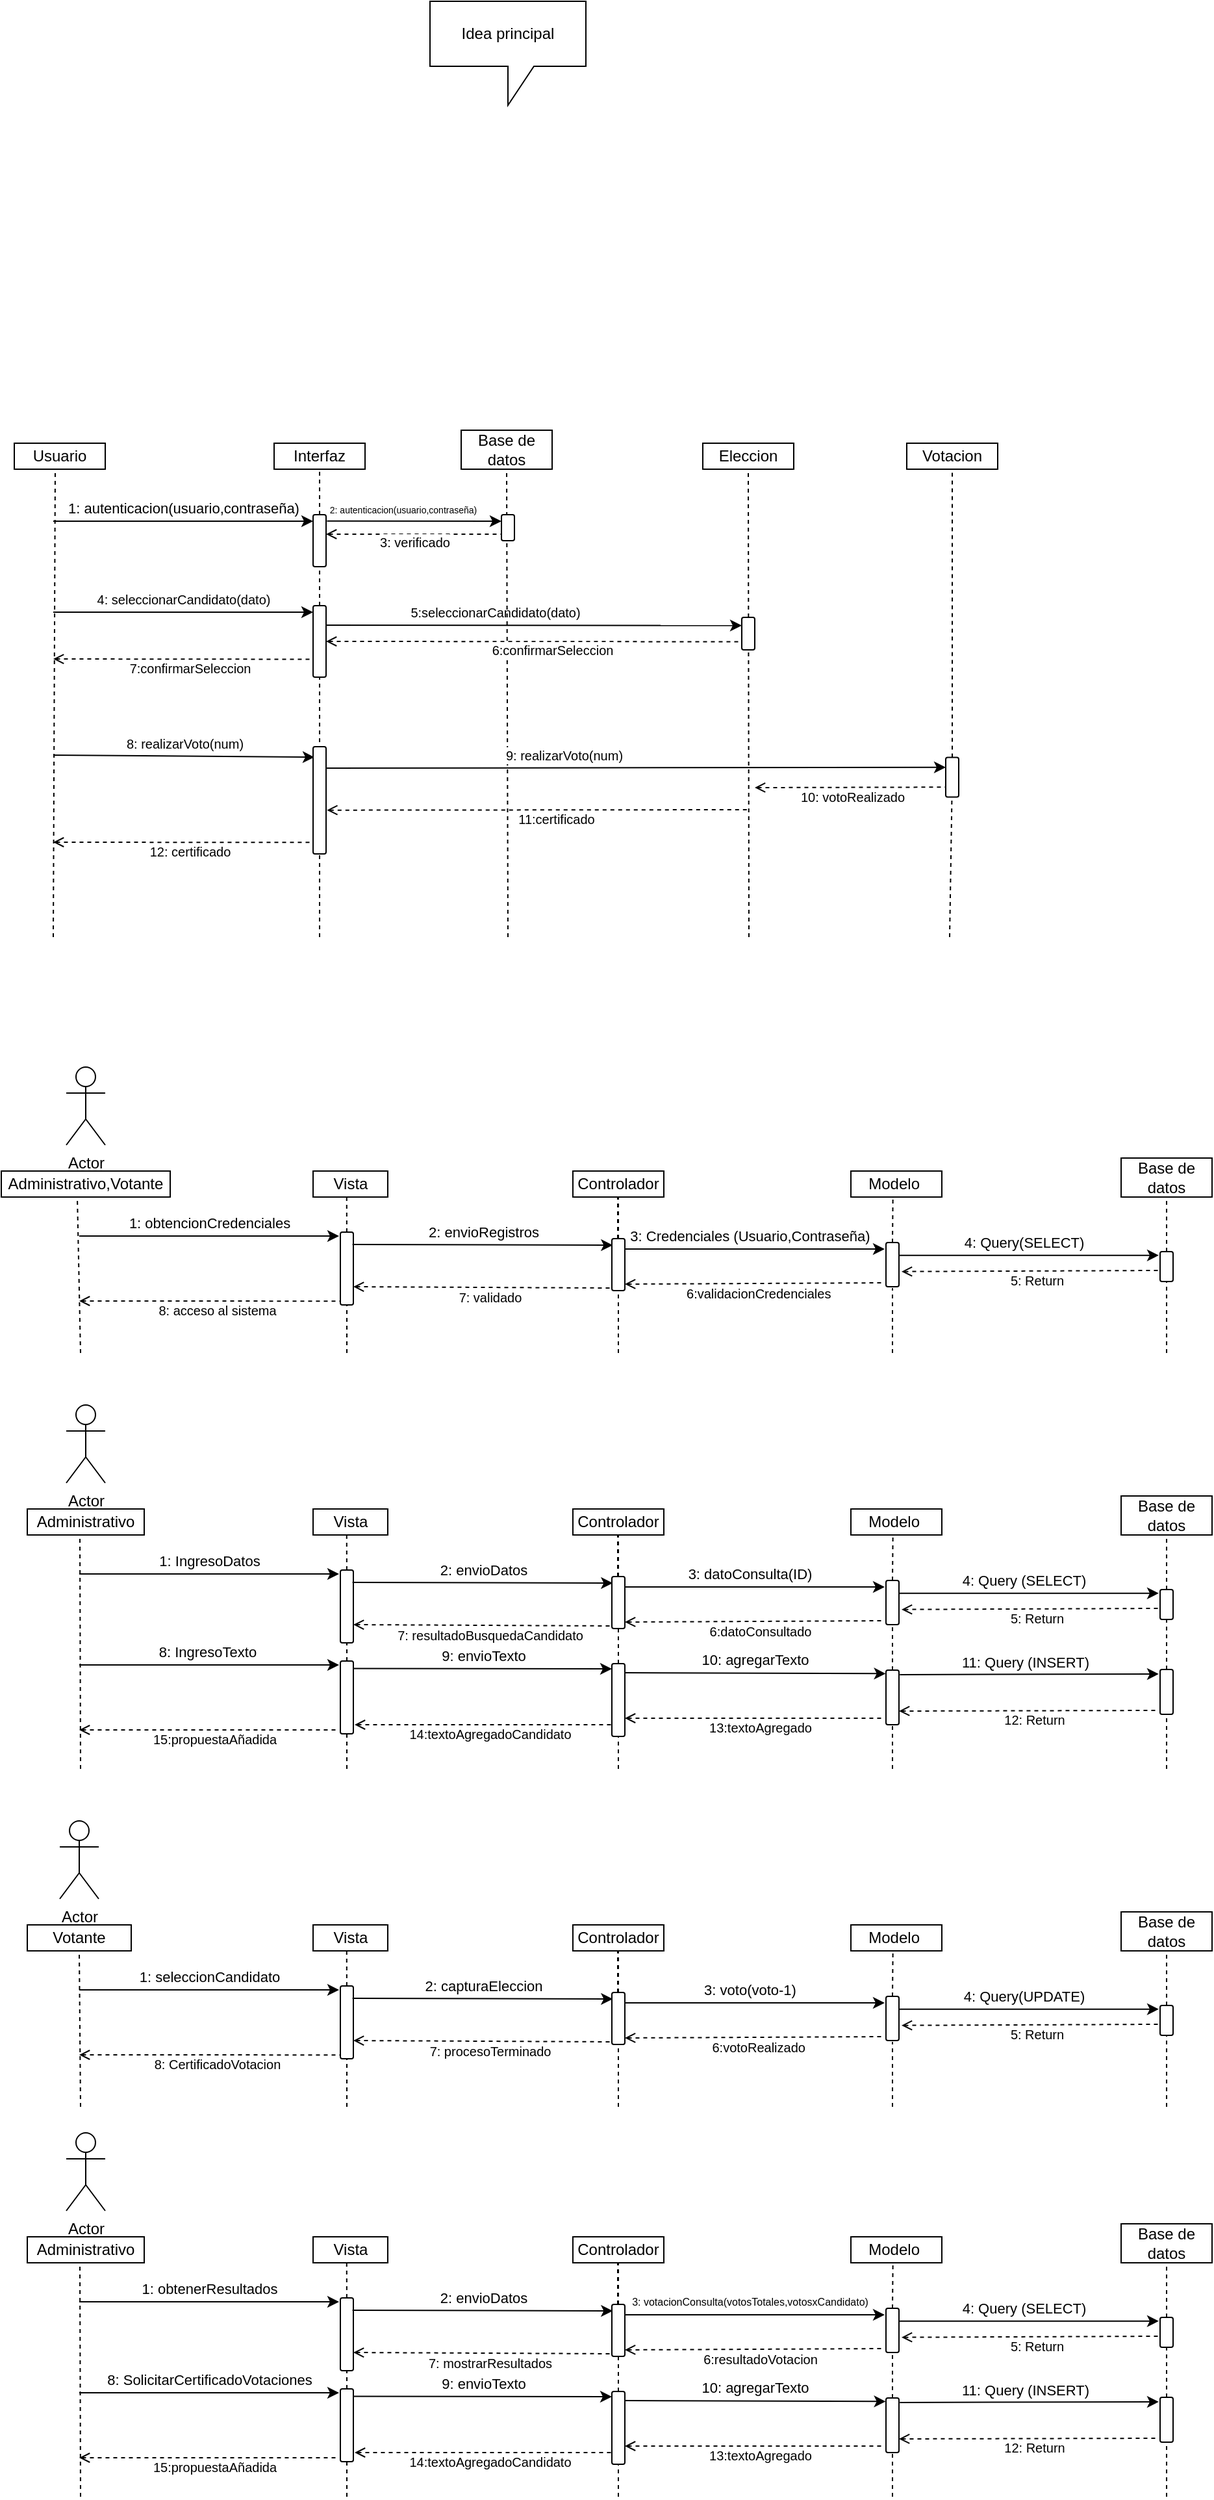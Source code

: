 <mxfile version="21.3.4" type="github">
  <diagram name="Página-1" id="lVVp2TQSh0Q2pHXrriCY">
    <mxGraphModel dx="1195" dy="1806" grid="1" gridSize="10" guides="1" tooltips="1" connect="1" arrows="1" fold="1" page="1" pageScale="1" pageWidth="827" pageHeight="1169" math="0" shadow="0">
      <root>
        <mxCell id="0" />
        <mxCell id="1" parent="0" />
        <mxCell id="K4RC7GFQoaODHSmfSlVZ-1" value="Usuario" style="rounded=0;whiteSpace=wrap;html=1;" parent="1" vertex="1">
          <mxGeometry x="70" y="60" width="70" height="20" as="geometry" />
        </mxCell>
        <mxCell id="K4RC7GFQoaODHSmfSlVZ-2" value="" style="endArrow=none;dashed=1;html=1;rounded=0;entryX=0.45;entryY=1;entryDx=0;entryDy=0;entryPerimeter=0;" parent="1" target="K4RC7GFQoaODHSmfSlVZ-1" edge="1">
          <mxGeometry width="50" height="50" relative="1" as="geometry">
            <mxPoint x="100" y="440" as="sourcePoint" />
            <mxPoint x="440" y="210" as="targetPoint" />
          </mxGeometry>
        </mxCell>
        <mxCell id="K4RC7GFQoaODHSmfSlVZ-3" value="Interfaz" style="rounded=0;whiteSpace=wrap;html=1;" parent="1" vertex="1">
          <mxGeometry x="270" y="60" width="70" height="20" as="geometry" />
        </mxCell>
        <mxCell id="K4RC7GFQoaODHSmfSlVZ-4" value="" style="endArrow=none;dashed=1;html=1;rounded=0;entryX=0.5;entryY=1;entryDx=0;entryDy=0;startSize=6;" parent="1" source="K4RC7GFQoaODHSmfSlVZ-7" target="K4RC7GFQoaODHSmfSlVZ-3" edge="1">
          <mxGeometry width="50" height="50" relative="1" as="geometry">
            <mxPoint x="305" y="440" as="sourcePoint" />
            <mxPoint x="274.5" y="90" as="targetPoint" />
          </mxGeometry>
        </mxCell>
        <mxCell id="K4RC7GFQoaODHSmfSlVZ-5" value="" style="endArrow=classic;html=1;rounded=0;" parent="1" edge="1">
          <mxGeometry width="50" height="50" relative="1" as="geometry">
            <mxPoint x="100" y="120" as="sourcePoint" />
            <mxPoint x="300" y="120" as="targetPoint" />
          </mxGeometry>
        </mxCell>
        <mxCell id="K4RC7GFQoaODHSmfSlVZ-6" value="1: autenticacion(usuario,contraseña)" style="edgeLabel;html=1;align=center;verticalAlign=middle;resizable=0;points=[];" parent="K4RC7GFQoaODHSmfSlVZ-5" vertex="1" connectable="0">
          <mxGeometry x="-0.4" y="1" relative="1" as="geometry">
            <mxPoint x="40" y="-9" as="offset" />
          </mxGeometry>
        </mxCell>
        <mxCell id="K4RC7GFQoaODHSmfSlVZ-11" value="" style="endArrow=none;dashed=1;html=1;rounded=0;entryX=0;entryY=0.5;entryDx=0;entryDy=0;startSize=6;" parent="1" source="K4RC7GFQoaODHSmfSlVZ-24" target="K4RC7GFQoaODHSmfSlVZ-7" edge="1">
          <mxGeometry width="50" height="50" relative="1" as="geometry">
            <mxPoint x="305" y="440" as="sourcePoint" />
            <mxPoint x="305" y="80" as="targetPoint" />
            <Array as="points" />
          </mxGeometry>
        </mxCell>
        <mxCell id="K4RC7GFQoaODHSmfSlVZ-7" value="" style="rounded=1;whiteSpace=wrap;html=1;rotation=90;" parent="1" vertex="1">
          <mxGeometry x="285" y="130" width="40" height="10" as="geometry" />
        </mxCell>
        <mxCell id="K4RC7GFQoaODHSmfSlVZ-13" value="Base de datos" style="rounded=0;whiteSpace=wrap;html=1;" parent="1" vertex="1">
          <mxGeometry x="414" y="50" width="70" height="30" as="geometry" />
        </mxCell>
        <mxCell id="K4RC7GFQoaODHSmfSlVZ-16" value="" style="endArrow=classic;html=1;rounded=0;exitX=0.121;exitY=-0.071;exitDx=0;exitDy=0;exitPerimeter=0;entryX=0.25;entryY=1;entryDx=0;entryDy=0;" parent="1" source="K4RC7GFQoaODHSmfSlVZ-7" target="K4RC7GFQoaODHSmfSlVZ-15" edge="1">
          <mxGeometry width="50" height="50" relative="1" as="geometry">
            <mxPoint x="250" y="120" as="sourcePoint" />
            <mxPoint x="440" y="120" as="targetPoint" />
          </mxGeometry>
        </mxCell>
        <mxCell id="K4RC7GFQoaODHSmfSlVZ-17" value="&lt;font style=&quot;font-size: 7px;&quot;&gt;2: autenticacion(usuario,contraseña)&lt;/font&gt;" style="edgeLabel;html=1;align=center;verticalAlign=middle;resizable=0;points=[];" parent="K4RC7GFQoaODHSmfSlVZ-16" vertex="1" connectable="0">
          <mxGeometry x="-0.4" y="1" relative="1" as="geometry">
            <mxPoint x="18" y="-9" as="offset" />
          </mxGeometry>
        </mxCell>
        <mxCell id="K4RC7GFQoaODHSmfSlVZ-18" value="" style="endArrow=none;dashed=1;html=1;rounded=0;entryX=0.75;entryY=1;entryDx=0;entryDy=0;exitX=0.375;exitY=0;exitDx=0;exitDy=0;startArrow=open;startFill=0;exitPerimeter=0;" parent="1" source="K4RC7GFQoaODHSmfSlVZ-7" target="K4RC7GFQoaODHSmfSlVZ-15" edge="1">
          <mxGeometry width="50" height="50" relative="1" as="geometry">
            <mxPoint x="260" y="180" as="sourcePoint" />
            <mxPoint x="310" y="130" as="targetPoint" />
          </mxGeometry>
        </mxCell>
        <mxCell id="K4RC7GFQoaODHSmfSlVZ-19" value="&lt;font style=&quot;font-size: 10px;&quot;&gt;3: verificado&lt;/font&gt;" style="edgeLabel;html=1;align=center;verticalAlign=middle;resizable=0;points=[];" parent="K4RC7GFQoaODHSmfSlVZ-18" vertex="1" connectable="0">
          <mxGeometry x="0.14" y="-2" relative="1" as="geometry">
            <mxPoint x="-9" y="4" as="offset" />
          </mxGeometry>
        </mxCell>
        <mxCell id="K4RC7GFQoaODHSmfSlVZ-20" value="Eleccion" style="rounded=0;whiteSpace=wrap;html=1;" parent="1" vertex="1">
          <mxGeometry x="600" y="60" width="70" height="20" as="geometry" />
        </mxCell>
        <mxCell id="K4RC7GFQoaODHSmfSlVZ-21" value="" style="endArrow=none;dashed=1;html=1;rounded=0;entryX=0.5;entryY=1;entryDx=0;entryDy=0;startSize=6;" parent="1" target="K4RC7GFQoaODHSmfSlVZ-20" edge="1">
          <mxGeometry width="50" height="50" relative="1" as="geometry">
            <mxPoint x="635.5" y="440" as="sourcePoint" />
            <mxPoint x="634.5" y="80" as="targetPoint" />
            <Array as="points" />
          </mxGeometry>
        </mxCell>
        <mxCell id="K4RC7GFQoaODHSmfSlVZ-22" value="" style="endArrow=classic;html=1;rounded=0;" parent="1" edge="1">
          <mxGeometry width="50" height="50" relative="1" as="geometry">
            <mxPoint x="100" y="190" as="sourcePoint" />
            <mxPoint x="300" y="190" as="targetPoint" />
          </mxGeometry>
        </mxCell>
        <mxCell id="K4RC7GFQoaODHSmfSlVZ-23" value="&lt;font style=&quot;font-size: 10px;&quot;&gt;4: seleccionarCandidato(dato)&lt;/font&gt;" style="edgeLabel;html=1;align=center;verticalAlign=middle;resizable=0;points=[];" parent="K4RC7GFQoaODHSmfSlVZ-22" vertex="1" connectable="0">
          <mxGeometry x="-0.4" y="1" relative="1" as="geometry">
            <mxPoint x="40" y="-9" as="offset" />
          </mxGeometry>
        </mxCell>
        <mxCell id="K4RC7GFQoaODHSmfSlVZ-25" value="" style="endArrow=none;dashed=1;html=1;rounded=0;entryX=0;entryY=0.5;entryDx=0;entryDy=0;startSize=6;" parent="1" target="K4RC7GFQoaODHSmfSlVZ-24" edge="1">
          <mxGeometry width="50" height="50" relative="1" as="geometry">
            <mxPoint x="305" y="440" as="sourcePoint" />
            <mxPoint x="305" y="115" as="targetPoint" />
            <Array as="points" />
          </mxGeometry>
        </mxCell>
        <mxCell id="K4RC7GFQoaODHSmfSlVZ-24" value="" style="rounded=1;whiteSpace=wrap;html=1;rotation=90;" parent="1" vertex="1">
          <mxGeometry x="277.5" y="207.5" width="55" height="10" as="geometry" />
        </mxCell>
        <mxCell id="K4RC7GFQoaODHSmfSlVZ-26" value="" style="endArrow=classic;html=1;rounded=0;exitX=0.121;exitY=-0.071;exitDx=0;exitDy=0;exitPerimeter=0;entryX=0.25;entryY=1;entryDx=0;entryDy=0;" parent="1" target="K4RC7GFQoaODHSmfSlVZ-32" edge="1">
          <mxGeometry width="50" height="50" relative="1" as="geometry">
            <mxPoint x="310" y="200" as="sourcePoint" />
            <mxPoint x="630" y="200" as="targetPoint" />
          </mxGeometry>
        </mxCell>
        <mxCell id="K4RC7GFQoaODHSmfSlVZ-27" value="&lt;font style=&quot;font-size: 10px;&quot;&gt;5:seleccionarCandidato(dato)&lt;/font&gt;" style="edgeLabel;html=1;align=center;verticalAlign=middle;resizable=0;points=[];" parent="K4RC7GFQoaODHSmfSlVZ-26" vertex="1" connectable="0">
          <mxGeometry x="-0.4" y="1" relative="1" as="geometry">
            <mxPoint x="34" y="-9" as="offset" />
          </mxGeometry>
        </mxCell>
        <mxCell id="K4RC7GFQoaODHSmfSlVZ-31" value="" style="endArrow=none;dashed=1;html=1;rounded=0;startSize=6;entryX=0.5;entryY=1;entryDx=0;entryDy=0;" parent="1" target="K4RC7GFQoaODHSmfSlVZ-13" edge="1">
          <mxGeometry width="50" height="50" relative="1" as="geometry">
            <mxPoint x="450" y="440" as="sourcePoint" />
            <mxPoint x="450" y="213" as="targetPoint" />
            <Array as="points" />
          </mxGeometry>
        </mxCell>
        <mxCell id="K4RC7GFQoaODHSmfSlVZ-15" value="" style="rounded=1;whiteSpace=wrap;html=1;rotation=90;" parent="1" vertex="1">
          <mxGeometry x="440" y="120" width="20" height="10" as="geometry" />
        </mxCell>
        <mxCell id="K4RC7GFQoaODHSmfSlVZ-32" value="" style="rounded=1;whiteSpace=wrap;html=1;rotation=90;" parent="1" vertex="1">
          <mxGeometry x="622.5" y="201.5" width="25" height="10" as="geometry" />
        </mxCell>
        <mxCell id="K4RC7GFQoaODHSmfSlVZ-33" value="" style="endArrow=none;dashed=1;html=1;rounded=0;entryX=0.75;entryY=1;entryDx=0;entryDy=0;exitX=0.5;exitY=0;exitDx=0;exitDy=0;startArrow=open;startFill=0;" parent="1" source="K4RC7GFQoaODHSmfSlVZ-24" target="K4RC7GFQoaODHSmfSlVZ-32" edge="1">
          <mxGeometry width="50" height="50" relative="1" as="geometry">
            <mxPoint x="490" y="209" as="sourcePoint" />
            <mxPoint x="625" y="209" as="targetPoint" />
          </mxGeometry>
        </mxCell>
        <mxCell id="K4RC7GFQoaODHSmfSlVZ-34" value="&lt;font style=&quot;font-size: 10px;&quot;&gt;6:confirmarSeleccion&lt;/font&gt;" style="edgeLabel;html=1;align=center;verticalAlign=middle;resizable=0;points=[];" parent="K4RC7GFQoaODHSmfSlVZ-33" vertex="1" connectable="0">
          <mxGeometry x="0.14" y="-2" relative="1" as="geometry">
            <mxPoint x="-9" y="4" as="offset" />
          </mxGeometry>
        </mxCell>
        <mxCell id="K4RC7GFQoaODHSmfSlVZ-35" value="" style="endArrow=none;dashed=1;html=1;rounded=0;entryX=0.75;entryY=1;entryDx=0;entryDy=0;startArrow=open;startFill=0;" parent="1" target="K4RC7GFQoaODHSmfSlVZ-24" edge="1">
          <mxGeometry width="50" height="50" relative="1" as="geometry">
            <mxPoint x="100" y="226" as="sourcePoint" />
            <mxPoint x="290" y="230" as="targetPoint" />
          </mxGeometry>
        </mxCell>
        <mxCell id="K4RC7GFQoaODHSmfSlVZ-36" value="&lt;font style=&quot;font-size: 10px;&quot;&gt;7:confirmarSeleccion&lt;/font&gt;" style="edgeLabel;html=1;align=center;verticalAlign=middle;resizable=0;points=[];" parent="K4RC7GFQoaODHSmfSlVZ-35" vertex="1" connectable="0">
          <mxGeometry x="0.14" y="-3" relative="1" as="geometry">
            <mxPoint x="-9" y="4" as="offset" />
          </mxGeometry>
        </mxCell>
        <mxCell id="K4RC7GFQoaODHSmfSlVZ-37" value="" style="endArrow=classic;html=1;rounded=0;entryX=0.098;entryY=0.9;entryDx=0;entryDy=0;entryPerimeter=0;" parent="1" target="K4RC7GFQoaODHSmfSlVZ-40" edge="1">
          <mxGeometry width="50" height="50" relative="1" as="geometry">
            <mxPoint x="100" y="300" as="sourcePoint" />
            <mxPoint x="290" y="301" as="targetPoint" />
          </mxGeometry>
        </mxCell>
        <mxCell id="K4RC7GFQoaODHSmfSlVZ-38" value="&lt;font style=&quot;font-size: 10px;&quot;&gt;8: realizarVoto(num)&lt;/font&gt;" style="edgeLabel;html=1;align=center;verticalAlign=middle;resizable=0;points=[];" parent="K4RC7GFQoaODHSmfSlVZ-37" vertex="1" connectable="0">
          <mxGeometry x="-0.4" y="1" relative="1" as="geometry">
            <mxPoint x="40" y="-9" as="offset" />
          </mxGeometry>
        </mxCell>
        <mxCell id="K4RC7GFQoaODHSmfSlVZ-40" value="" style="rounded=1;whiteSpace=wrap;html=1;rotation=90;" parent="1" vertex="1">
          <mxGeometry x="263.75" y="329.75" width="82.5" height="10" as="geometry" />
        </mxCell>
        <mxCell id="K4RC7GFQoaODHSmfSlVZ-41" value="Votacion" style="rounded=0;whiteSpace=wrap;html=1;" parent="1" vertex="1">
          <mxGeometry x="757" y="60" width="70" height="20" as="geometry" />
        </mxCell>
        <mxCell id="K4RC7GFQoaODHSmfSlVZ-42" value="" style="endArrow=none;dashed=1;html=1;rounded=0;startSize=6;" parent="1" source="K4RC7GFQoaODHSmfSlVZ-45" target="K4RC7GFQoaODHSmfSlVZ-41" edge="1">
          <mxGeometry width="50" height="50" relative="1" as="geometry">
            <mxPoint x="790" y="440" as="sourcePoint" />
            <mxPoint x="645" y="90" as="targetPoint" />
            <Array as="points" />
          </mxGeometry>
        </mxCell>
        <mxCell id="K4RC7GFQoaODHSmfSlVZ-43" value="" style="endArrow=classic;html=1;rounded=0;exitX=0.2;exitY=0;exitDx=0;exitDy=0;entryX=0.25;entryY=1;entryDx=0;entryDy=0;exitPerimeter=0;" parent="1" source="K4RC7GFQoaODHSmfSlVZ-40" target="K4RC7GFQoaODHSmfSlVZ-45" edge="1">
          <mxGeometry width="50" height="50" relative="1" as="geometry">
            <mxPoint x="313" y="310" as="sourcePoint" />
            <mxPoint x="770" y="310" as="targetPoint" />
          </mxGeometry>
        </mxCell>
        <mxCell id="K4RC7GFQoaODHSmfSlVZ-44" value="&lt;font style=&quot;font-size: 10px;&quot;&gt;9: realizarVoto(num)&lt;/font&gt;" style="edgeLabel;html=1;align=center;verticalAlign=middle;resizable=0;points=[];" parent="K4RC7GFQoaODHSmfSlVZ-43" vertex="1" connectable="0">
          <mxGeometry x="-0.4" y="1" relative="1" as="geometry">
            <mxPoint x="40" y="-9" as="offset" />
          </mxGeometry>
        </mxCell>
        <mxCell id="K4RC7GFQoaODHSmfSlVZ-46" value="" style="endArrow=none;dashed=1;html=1;rounded=0;startSize=6;" parent="1" target="K4RC7GFQoaODHSmfSlVZ-45" edge="1">
          <mxGeometry width="50" height="50" relative="1" as="geometry">
            <mxPoint x="790" y="440" as="sourcePoint" />
            <mxPoint x="792" y="80" as="targetPoint" />
            <Array as="points" />
          </mxGeometry>
        </mxCell>
        <mxCell id="K4RC7GFQoaODHSmfSlVZ-45" value="" style="rounded=1;whiteSpace=wrap;html=1;rotation=90;" parent="1" vertex="1">
          <mxGeometry x="776.75" y="312" width="30.5" height="10" as="geometry" />
        </mxCell>
        <mxCell id="K4RC7GFQoaODHSmfSlVZ-48" value="" style="endArrow=none;dashed=1;html=1;rounded=0;entryX=0.75;entryY=1;entryDx=0;entryDy=0;startArrow=open;startFill=0;" parent="1" target="K4RC7GFQoaODHSmfSlVZ-45" edge="1">
          <mxGeometry width="50" height="50" relative="1" as="geometry">
            <mxPoint x="640" y="325" as="sourcePoint" />
            <mxPoint x="640" y="223" as="targetPoint" />
          </mxGeometry>
        </mxCell>
        <mxCell id="K4RC7GFQoaODHSmfSlVZ-49" value="&lt;font style=&quot;font-size: 10px;&quot;&gt;10: votoRealizado&lt;/font&gt;" style="edgeLabel;html=1;align=center;verticalAlign=middle;resizable=0;points=[];" parent="K4RC7GFQoaODHSmfSlVZ-48" vertex="1" connectable="0">
          <mxGeometry x="0.14" y="-2" relative="1" as="geometry">
            <mxPoint x="-9" y="5" as="offset" />
          </mxGeometry>
        </mxCell>
        <mxCell id="K4RC7GFQoaODHSmfSlVZ-50" value="" style="endArrow=none;dashed=1;html=1;rounded=0;startArrow=open;startFill=0;exitX=0.592;exitY=-0.066;exitDx=0;exitDy=0;exitPerimeter=0;" parent="1" source="K4RC7GFQoaODHSmfSlVZ-40" edge="1">
          <mxGeometry width="50" height="50" relative="1" as="geometry">
            <mxPoint x="325" y="340" as="sourcePoint" />
            <mxPoint x="635" y="342" as="targetPoint" />
          </mxGeometry>
        </mxCell>
        <mxCell id="K4RC7GFQoaODHSmfSlVZ-51" value="&lt;span style=&quot;font-size: 10px;&quot;&gt;11:certificado&lt;/span&gt;" style="edgeLabel;html=1;align=center;verticalAlign=middle;resizable=0;points=[];" parent="K4RC7GFQoaODHSmfSlVZ-50" vertex="1" connectable="0">
          <mxGeometry x="0.14" y="-2" relative="1" as="geometry">
            <mxPoint x="-9" y="5" as="offset" />
          </mxGeometry>
        </mxCell>
        <mxCell id="K4RC7GFQoaODHSmfSlVZ-52" value="" style="endArrow=none;dashed=1;html=1;rounded=0;entryX=0.893;entryY=0.969;entryDx=0;entryDy=0;startArrow=open;startFill=0;entryPerimeter=0;" parent="1" target="K4RC7GFQoaODHSmfSlVZ-40" edge="1">
          <mxGeometry width="50" height="50" relative="1" as="geometry">
            <mxPoint x="100" y="367" as="sourcePoint" />
            <mxPoint x="285" y="350" as="targetPoint" />
          </mxGeometry>
        </mxCell>
        <mxCell id="K4RC7GFQoaODHSmfSlVZ-53" value="&lt;font style=&quot;font-size: 10px;&quot;&gt;12: certificado&lt;/font&gt;" style="edgeLabel;html=1;align=center;verticalAlign=middle;resizable=0;points=[];" parent="K4RC7GFQoaODHSmfSlVZ-52" vertex="1" connectable="0">
          <mxGeometry x="0.14" y="-2" relative="1" as="geometry">
            <mxPoint x="-9" y="5" as="offset" />
          </mxGeometry>
        </mxCell>
        <mxCell id="vEYUveF9crxNE4RdPcDe-2" value="Idea principal" style="shape=callout;whiteSpace=wrap;html=1;perimeter=calloutPerimeter;" parent="1" vertex="1">
          <mxGeometry x="390" y="-280" width="120" height="80" as="geometry" />
        </mxCell>
        <mxCell id="vEYUveF9crxNE4RdPcDe-7" value="Administrativo,Votante" style="rounded=0;whiteSpace=wrap;html=1;" parent="1" vertex="1">
          <mxGeometry x="60" y="620" width="130" height="20" as="geometry" />
        </mxCell>
        <mxCell id="vEYUveF9crxNE4RdPcDe-8" value="" style="endArrow=none;dashed=1;html=1;rounded=0;entryX=0.45;entryY=1;entryDx=0;entryDy=0;entryPerimeter=0;" parent="1" target="vEYUveF9crxNE4RdPcDe-7" edge="1">
          <mxGeometry width="50" height="50" relative="1" as="geometry">
            <mxPoint x="121" y="760" as="sourcePoint" />
            <mxPoint x="460" y="770" as="targetPoint" />
          </mxGeometry>
        </mxCell>
        <mxCell id="vEYUveF9crxNE4RdPcDe-11" value="Actor" style="shape=umlActor;verticalLabelPosition=bottom;verticalAlign=top;html=1;outlineConnect=0;" parent="1" vertex="1">
          <mxGeometry x="110" y="540" width="30" height="60" as="geometry" />
        </mxCell>
        <mxCell id="vEYUveF9crxNE4RdPcDe-17" value="Vista" style="rounded=0;whiteSpace=wrap;html=1;" parent="1" vertex="1">
          <mxGeometry x="300" y="620" width="57.5" height="20" as="geometry" />
        </mxCell>
        <mxCell id="vEYUveF9crxNE4RdPcDe-18" value="" style="endArrow=none;dashed=1;html=1;rounded=0;entryX=0.45;entryY=1;entryDx=0;entryDy=0;entryPerimeter=0;" parent="1" source="vEYUveF9crxNE4RdPcDe-21" target="vEYUveF9crxNE4RdPcDe-17" edge="1">
          <mxGeometry width="50" height="50" relative="1" as="geometry">
            <mxPoint x="325.5" y="1000" as="sourcePoint" />
            <mxPoint x="670" y="770" as="targetPoint" />
          </mxGeometry>
        </mxCell>
        <mxCell id="vEYUveF9crxNE4RdPcDe-19" value="" style="endArrow=classic;html=1;rounded=0;" parent="1" edge="1">
          <mxGeometry width="50" height="50" relative="1" as="geometry">
            <mxPoint x="120" y="670" as="sourcePoint" />
            <mxPoint x="320" y="670" as="targetPoint" />
          </mxGeometry>
        </mxCell>
        <mxCell id="vEYUveF9crxNE4RdPcDe-20" value="1: obtencionCredenciales" style="edgeLabel;html=1;align=center;verticalAlign=middle;resizable=0;points=[];" parent="vEYUveF9crxNE4RdPcDe-19" vertex="1" connectable="0">
          <mxGeometry x="-0.4" y="1" relative="1" as="geometry">
            <mxPoint x="40" y="-9" as="offset" />
          </mxGeometry>
        </mxCell>
        <mxCell id="vEYUveF9crxNE4RdPcDe-22" value="" style="endArrow=none;dashed=1;html=1;rounded=0;entryX=1;entryY=0.5;entryDx=0;entryDy=0;" parent="1" target="vEYUveF9crxNE4RdPcDe-21" edge="1">
          <mxGeometry width="50" height="50" relative="1" as="geometry">
            <mxPoint x="326" y="760" as="sourcePoint" />
            <mxPoint x="335.5" y="640" as="targetPoint" />
          </mxGeometry>
        </mxCell>
        <mxCell id="vEYUveF9crxNE4RdPcDe-21" value="" style="rounded=1;whiteSpace=wrap;html=1;rotation=90;" parent="1" vertex="1">
          <mxGeometry x="298" y="690" width="56" height="10" as="geometry" />
        </mxCell>
        <mxCell id="vEYUveF9crxNE4RdPcDe-23" value="Controlador" style="rounded=0;whiteSpace=wrap;html=1;" parent="1" vertex="1">
          <mxGeometry x="500" y="620" width="70" height="20" as="geometry" />
        </mxCell>
        <mxCell id="vEYUveF9crxNE4RdPcDe-24" value="" style="endArrow=none;dashed=1;html=1;rounded=0;startSize=6;entryX=0.5;entryY=1;entryDx=0;entryDy=0;" parent="1" source="vEYUveF9crxNE4RdPcDe-28" target="vEYUveF9crxNE4RdPcDe-23" edge="1">
          <mxGeometry width="50" height="50" relative="1" as="geometry">
            <mxPoint x="535" y="1000" as="sourcePoint" />
            <mxPoint x="506" y="773" as="targetPoint" />
            <Array as="points" />
          </mxGeometry>
        </mxCell>
        <mxCell id="vEYUveF9crxNE4RdPcDe-26" value="" style="endArrow=classic;html=1;rounded=0;entryX=0.125;entryY=0.933;entryDx=0;entryDy=0;entryPerimeter=0;exitX=0.17;exitY=0.067;exitDx=0;exitDy=0;exitPerimeter=0;" parent="1" source="vEYUveF9crxNE4RdPcDe-21" target="vEYUveF9crxNE4RdPcDe-28" edge="1">
          <mxGeometry width="50" height="50" relative="1" as="geometry">
            <mxPoint x="332.5" y="676" as="sourcePoint" />
            <mxPoint x="532.5" y="676" as="targetPoint" />
          </mxGeometry>
        </mxCell>
        <mxCell id="vEYUveF9crxNE4RdPcDe-27" value="2: envioRegistros" style="edgeLabel;html=1;align=center;verticalAlign=middle;resizable=0;points=[];" parent="vEYUveF9crxNE4RdPcDe-26" vertex="1" connectable="0">
          <mxGeometry x="-0.4" y="1" relative="1" as="geometry">
            <mxPoint x="40" y="-9" as="offset" />
          </mxGeometry>
        </mxCell>
        <mxCell id="vEYUveF9crxNE4RdPcDe-29" value="" style="endArrow=none;dashed=1;html=1;rounded=0;startSize=6;entryX=1;entryY=0.5;entryDx=0;entryDy=0;" parent="1" target="vEYUveF9crxNE4RdPcDe-28" edge="1">
          <mxGeometry width="50" height="50" relative="1" as="geometry">
            <mxPoint x="535" y="760" as="sourcePoint" />
            <mxPoint x="535" y="640" as="targetPoint" />
            <Array as="points" />
          </mxGeometry>
        </mxCell>
        <mxCell id="vEYUveF9crxNE4RdPcDe-28" value="" style="rounded=1;whiteSpace=wrap;html=1;rotation=90;" parent="1" vertex="1">
          <mxGeometry x="515" y="687" width="40" height="10" as="geometry" />
        </mxCell>
        <mxCell id="vEYUveF9crxNE4RdPcDe-31" value="" style="endArrow=none;dashed=1;html=1;rounded=0;startArrow=open;startFill=0;exitX=0.75;exitY=0;exitDx=0;exitDy=0;" parent="1" source="vEYUveF9crxNE4RdPcDe-21" edge="1">
          <mxGeometry width="50" height="50" relative="1" as="geometry">
            <mxPoint x="330" y="710" as="sourcePoint" />
            <mxPoint x="530" y="710" as="targetPoint" />
          </mxGeometry>
        </mxCell>
        <mxCell id="vEYUveF9crxNE4RdPcDe-32" value="&lt;font style=&quot;font-size: 10px;&quot;&gt;7: validado&lt;/font&gt;" style="edgeLabel;html=1;align=center;verticalAlign=middle;resizable=0;points=[];" parent="vEYUveF9crxNE4RdPcDe-31" vertex="1" connectable="0">
          <mxGeometry x="0.14" y="-3" relative="1" as="geometry">
            <mxPoint x="-9" y="4" as="offset" />
          </mxGeometry>
        </mxCell>
        <mxCell id="_P7UbXKqDM3Ihlnf4Ilu-1" value="" style="endArrow=none;dashed=1;html=1;rounded=0;startSize=6;entryX=0.5;entryY=1;entryDx=0;entryDy=0;" parent="1" edge="1">
          <mxGeometry width="50" height="50" relative="1" as="geometry">
            <mxPoint x="534.5" y="672" as="sourcePoint" />
            <mxPoint x="534.5" y="640" as="targetPoint" />
            <Array as="points" />
          </mxGeometry>
        </mxCell>
        <mxCell id="_P7UbXKqDM3Ihlnf4Ilu-2" value="Modelo&amp;nbsp;" style="rounded=0;whiteSpace=wrap;html=1;" parent="1" vertex="1">
          <mxGeometry x="714" y="620" width="70" height="20" as="geometry" />
        </mxCell>
        <mxCell id="_P7UbXKqDM3Ihlnf4Ilu-3" value="" style="endArrow=none;dashed=1;html=1;rounded=0;startSize=6;entryX=0.462;entryY=1;entryDx=0;entryDy=0;entryPerimeter=0;exitX=0;exitY=0.5;exitDx=0;exitDy=0;" parent="1" source="_P7UbXKqDM3Ihlnf4Ilu-8" target="_P7UbXKqDM3Ihlnf4Ilu-2" edge="1">
          <mxGeometry width="50" height="50" relative="1" as="geometry">
            <mxPoint x="762" y="670" as="sourcePoint" />
            <mxPoint x="720" y="650" as="targetPoint" />
            <Array as="points" />
          </mxGeometry>
        </mxCell>
        <mxCell id="_P7UbXKqDM3Ihlnf4Ilu-4" value="Base de datos" style="rounded=0;whiteSpace=wrap;html=1;" parent="1" vertex="1">
          <mxGeometry x="922" y="610" width="70" height="30" as="geometry" />
        </mxCell>
        <mxCell id="_P7UbXKqDM3Ihlnf4Ilu-5" value="" style="endArrow=none;dashed=1;html=1;rounded=0;startSize=6;entryX=0.5;entryY=1;entryDx=0;entryDy=0;exitX=0;exitY=0.5;exitDx=0;exitDy=0;" parent="1" source="_P7UbXKqDM3Ihlnf4Ilu-11" target="_P7UbXKqDM3Ihlnf4Ilu-4" edge="1">
          <mxGeometry width="50" height="50" relative="1" as="geometry">
            <mxPoint x="964.5" y="672" as="sourcePoint" />
            <mxPoint x="964.5" y="640" as="targetPoint" />
            <Array as="points" />
          </mxGeometry>
        </mxCell>
        <mxCell id="_P7UbXKqDM3Ihlnf4Ilu-6" value="" style="endArrow=classic;html=1;rounded=0;" parent="1" edge="1">
          <mxGeometry width="50" height="50" relative="1" as="geometry">
            <mxPoint x="540" y="680" as="sourcePoint" />
            <mxPoint x="740" y="680" as="targetPoint" />
          </mxGeometry>
        </mxCell>
        <mxCell id="_P7UbXKqDM3Ihlnf4Ilu-7" value="3: Credenciales (Usuario,Contraseña)" style="edgeLabel;html=1;align=center;verticalAlign=middle;resizable=0;points=[];" parent="_P7UbXKqDM3Ihlnf4Ilu-6" vertex="1" connectable="0">
          <mxGeometry x="-0.4" y="1" relative="1" as="geometry">
            <mxPoint x="36" y="-9" as="offset" />
          </mxGeometry>
        </mxCell>
        <mxCell id="_P7UbXKqDM3Ihlnf4Ilu-8" value="" style="rounded=1;whiteSpace=wrap;html=1;rotation=90;" parent="1" vertex="1">
          <mxGeometry x="729" y="687" width="34" height="10" as="geometry" />
        </mxCell>
        <mxCell id="_P7UbXKqDM3Ihlnf4Ilu-9" value="" style="endArrow=classic;html=1;rounded=0;" parent="1" edge="1">
          <mxGeometry width="50" height="50" relative="1" as="geometry">
            <mxPoint x="751" y="684.83" as="sourcePoint" />
            <mxPoint x="951" y="684.83" as="targetPoint" />
          </mxGeometry>
        </mxCell>
        <mxCell id="_P7UbXKqDM3Ihlnf4Ilu-10" value="4: Query(SELECT)" style="edgeLabel;html=1;align=center;verticalAlign=middle;resizable=0;points=[];" parent="_P7UbXKqDM3Ihlnf4Ilu-9" vertex="1" connectable="0">
          <mxGeometry x="-0.4" y="1" relative="1" as="geometry">
            <mxPoint x="36" y="-9" as="offset" />
          </mxGeometry>
        </mxCell>
        <mxCell id="_P7UbXKqDM3Ihlnf4Ilu-11" value="" style="rounded=1;whiteSpace=wrap;html=1;rotation=90;" parent="1" vertex="1">
          <mxGeometry x="945.5" y="688.5" width="23" height="10" as="geometry" />
        </mxCell>
        <mxCell id="_P7UbXKqDM3Ihlnf4Ilu-12" value="" style="endArrow=none;dashed=1;html=1;rounded=0;startArrow=open;startFill=0;entryX=0.63;entryY=1.012;entryDx=0;entryDy=0;entryPerimeter=0;exitX=0.657;exitY=-0.2;exitDx=0;exitDy=0;exitPerimeter=0;" parent="1" source="_P7UbXKqDM3Ihlnf4Ilu-8" target="_P7UbXKqDM3Ihlnf4Ilu-11" edge="1">
          <mxGeometry width="50" height="50" relative="1" as="geometry">
            <mxPoint x="750" y="696" as="sourcePoint" />
            <mxPoint x="950" y="697" as="targetPoint" />
          </mxGeometry>
        </mxCell>
        <mxCell id="_P7UbXKqDM3Ihlnf4Ilu-13" value="&lt;font style=&quot;font-size: 10px;&quot;&gt;5: Return&lt;/font&gt;" style="edgeLabel;html=1;align=center;verticalAlign=middle;resizable=0;points=[];" parent="_P7UbXKqDM3Ihlnf4Ilu-12" vertex="1" connectable="0">
          <mxGeometry x="0.14" y="-2" relative="1" as="geometry">
            <mxPoint x="-10" y="5" as="offset" />
          </mxGeometry>
        </mxCell>
        <mxCell id="_P7UbXKqDM3Ihlnf4Ilu-14" value="" style="endArrow=none;dashed=1;html=1;rounded=0;startArrow=open;startFill=0;exitX=0.657;exitY=-0.2;exitDx=0;exitDy=0;exitPerimeter=0;" parent="1" edge="1">
          <mxGeometry width="50" height="50" relative="1" as="geometry">
            <mxPoint x="540" y="707" as="sourcePoint" />
            <mxPoint x="740" y="706" as="targetPoint" />
          </mxGeometry>
        </mxCell>
        <mxCell id="_P7UbXKqDM3Ihlnf4Ilu-15" value="&lt;font style=&quot;font-size: 10px;&quot;&gt;6:validacionCredenciales&amp;nbsp;&lt;/font&gt;" style="edgeLabel;html=1;align=center;verticalAlign=middle;resizable=0;points=[];" parent="_P7UbXKqDM3Ihlnf4Ilu-14" vertex="1" connectable="0">
          <mxGeometry x="0.14" y="-2" relative="1" as="geometry">
            <mxPoint x="-10" y="5" as="offset" />
          </mxGeometry>
        </mxCell>
        <mxCell id="_P7UbXKqDM3Ihlnf4Ilu-16" value="" style="endArrow=none;dashed=1;html=1;rounded=0;startArrow=open;startFill=0;entryX=0.948;entryY=0.956;entryDx=0;entryDy=0;entryPerimeter=0;" parent="1" target="vEYUveF9crxNE4RdPcDe-21" edge="1">
          <mxGeometry width="50" height="50" relative="1" as="geometry">
            <mxPoint x="120" y="720" as="sourcePoint" />
            <mxPoint x="320" y="720" as="targetPoint" />
          </mxGeometry>
        </mxCell>
        <mxCell id="_P7UbXKqDM3Ihlnf4Ilu-17" value="&lt;font style=&quot;font-size: 10px;&quot;&gt;8: acceso al sistema&lt;/font&gt;" style="edgeLabel;html=1;align=center;verticalAlign=middle;resizable=0;points=[];" parent="_P7UbXKqDM3Ihlnf4Ilu-16" vertex="1" connectable="0">
          <mxGeometry x="0.14" y="-3" relative="1" as="geometry">
            <mxPoint x="-9" y="4" as="offset" />
          </mxGeometry>
        </mxCell>
        <mxCell id="S41daRzB_n-02zjPIjmR-1" value="" style="endArrow=none;dashed=1;html=1;rounded=0;startSize=6;" parent="1" edge="1">
          <mxGeometry width="50" height="50" relative="1" as="geometry">
            <mxPoint x="746" y="760" as="sourcePoint" />
            <mxPoint x="746" y="710" as="targetPoint" />
            <Array as="points" />
          </mxGeometry>
        </mxCell>
        <mxCell id="S41daRzB_n-02zjPIjmR-2" value="" style="endArrow=none;dashed=1;html=1;rounded=0;startSize=6;entryX=1;entryY=0.5;entryDx=0;entryDy=0;" parent="1" target="_P7UbXKqDM3Ihlnf4Ilu-11" edge="1">
          <mxGeometry width="50" height="50" relative="1" as="geometry">
            <mxPoint x="957" y="760" as="sourcePoint" />
            <mxPoint x="956.9" y="710" as="targetPoint" />
            <Array as="points" />
          </mxGeometry>
        </mxCell>
        <mxCell id="S41daRzB_n-02zjPIjmR-39" value="Administrativo" style="rounded=0;whiteSpace=wrap;html=1;" parent="1" vertex="1">
          <mxGeometry x="80" y="880" width="90" height="20" as="geometry" />
        </mxCell>
        <mxCell id="S41daRzB_n-02zjPIjmR-40" value="" style="endArrow=none;dashed=1;html=1;rounded=0;entryX=0.45;entryY=1;entryDx=0;entryDy=0;entryPerimeter=0;" parent="1" target="S41daRzB_n-02zjPIjmR-39" edge="1">
          <mxGeometry width="50" height="50" relative="1" as="geometry">
            <mxPoint x="121" y="1080" as="sourcePoint" />
            <mxPoint x="460" y="1030" as="targetPoint" />
          </mxGeometry>
        </mxCell>
        <mxCell id="S41daRzB_n-02zjPIjmR-41" value="Actor" style="shape=umlActor;verticalLabelPosition=bottom;verticalAlign=top;html=1;outlineConnect=0;" parent="1" vertex="1">
          <mxGeometry x="110" y="800" width="30" height="60" as="geometry" />
        </mxCell>
        <mxCell id="S41daRzB_n-02zjPIjmR-42" value="Vista" style="rounded=0;whiteSpace=wrap;html=1;" parent="1" vertex="1">
          <mxGeometry x="300" y="880" width="57.5" height="20" as="geometry" />
        </mxCell>
        <mxCell id="S41daRzB_n-02zjPIjmR-43" value="" style="endArrow=none;dashed=1;html=1;rounded=0;entryX=0.45;entryY=1;entryDx=0;entryDy=0;entryPerimeter=0;" parent="1" source="S41daRzB_n-02zjPIjmR-47" target="S41daRzB_n-02zjPIjmR-42" edge="1">
          <mxGeometry width="50" height="50" relative="1" as="geometry">
            <mxPoint x="325.5" y="1260" as="sourcePoint" />
            <mxPoint x="670" y="1030" as="targetPoint" />
          </mxGeometry>
        </mxCell>
        <mxCell id="S41daRzB_n-02zjPIjmR-44" value="" style="endArrow=classic;html=1;rounded=0;" parent="1" edge="1">
          <mxGeometry width="50" height="50" relative="1" as="geometry">
            <mxPoint x="120" y="930" as="sourcePoint" />
            <mxPoint x="320" y="930" as="targetPoint" />
          </mxGeometry>
        </mxCell>
        <mxCell id="S41daRzB_n-02zjPIjmR-45" value="1: IngresoDatos" style="edgeLabel;html=1;align=center;verticalAlign=middle;resizable=0;points=[];" parent="S41daRzB_n-02zjPIjmR-44" vertex="1" connectable="0">
          <mxGeometry x="-0.4" y="1" relative="1" as="geometry">
            <mxPoint x="40" y="-9" as="offset" />
          </mxGeometry>
        </mxCell>
        <mxCell id="S41daRzB_n-02zjPIjmR-46" value="" style="endArrow=none;dashed=1;html=1;rounded=0;entryX=1;entryY=0.5;entryDx=0;entryDy=0;exitX=0;exitY=0.5;exitDx=0;exitDy=0;" parent="1" source="S41daRzB_n-02zjPIjmR-77" target="S41daRzB_n-02zjPIjmR-47" edge="1">
          <mxGeometry width="50" height="50" relative="1" as="geometry">
            <mxPoint x="326" y="1020" as="sourcePoint" />
            <mxPoint x="335.5" y="900" as="targetPoint" />
          </mxGeometry>
        </mxCell>
        <mxCell id="S41daRzB_n-02zjPIjmR-47" value="" style="rounded=1;whiteSpace=wrap;html=1;rotation=90;" parent="1" vertex="1">
          <mxGeometry x="298" y="950" width="56" height="10" as="geometry" />
        </mxCell>
        <mxCell id="S41daRzB_n-02zjPIjmR-48" value="Controlador" style="rounded=0;whiteSpace=wrap;html=1;" parent="1" vertex="1">
          <mxGeometry x="500" y="880" width="70" height="20" as="geometry" />
        </mxCell>
        <mxCell id="S41daRzB_n-02zjPIjmR-49" value="" style="endArrow=none;dashed=1;html=1;rounded=0;startSize=6;entryX=0.5;entryY=1;entryDx=0;entryDy=0;" parent="1" source="S41daRzB_n-02zjPIjmR-53" target="S41daRzB_n-02zjPIjmR-48" edge="1">
          <mxGeometry width="50" height="50" relative="1" as="geometry">
            <mxPoint x="535" y="1260" as="sourcePoint" />
            <mxPoint x="506" y="1033" as="targetPoint" />
            <Array as="points" />
          </mxGeometry>
        </mxCell>
        <mxCell id="S41daRzB_n-02zjPIjmR-50" value="" style="endArrow=classic;html=1;rounded=0;entryX=0.125;entryY=0.933;entryDx=0;entryDy=0;entryPerimeter=0;exitX=0.17;exitY=0.067;exitDx=0;exitDy=0;exitPerimeter=0;" parent="1" source="S41daRzB_n-02zjPIjmR-47" target="S41daRzB_n-02zjPIjmR-53" edge="1">
          <mxGeometry width="50" height="50" relative="1" as="geometry">
            <mxPoint x="332.5" y="936" as="sourcePoint" />
            <mxPoint x="532.5" y="936" as="targetPoint" />
          </mxGeometry>
        </mxCell>
        <mxCell id="S41daRzB_n-02zjPIjmR-51" value="2: envioDatos" style="edgeLabel;html=1;align=center;verticalAlign=middle;resizable=0;points=[];" parent="S41daRzB_n-02zjPIjmR-50" vertex="1" connectable="0">
          <mxGeometry x="-0.4" y="1" relative="1" as="geometry">
            <mxPoint x="40" y="-9" as="offset" />
          </mxGeometry>
        </mxCell>
        <mxCell id="S41daRzB_n-02zjPIjmR-52" value="" style="endArrow=none;dashed=1;html=1;rounded=0;startSize=6;entryX=1;entryY=0.5;entryDx=0;entryDy=0;exitX=0;exitY=0.5;exitDx=0;exitDy=0;" parent="1" source="S41daRzB_n-02zjPIjmR-78" target="S41daRzB_n-02zjPIjmR-53" edge="1">
          <mxGeometry width="50" height="50" relative="1" as="geometry">
            <mxPoint x="535" y="1020" as="sourcePoint" />
            <mxPoint x="535" y="900" as="targetPoint" />
            <Array as="points" />
          </mxGeometry>
        </mxCell>
        <mxCell id="S41daRzB_n-02zjPIjmR-53" value="" style="rounded=1;whiteSpace=wrap;html=1;rotation=90;" parent="1" vertex="1">
          <mxGeometry x="515" y="947" width="40" height="10" as="geometry" />
        </mxCell>
        <mxCell id="S41daRzB_n-02zjPIjmR-54" value="" style="endArrow=none;dashed=1;html=1;rounded=0;startArrow=open;startFill=0;exitX=0.75;exitY=0;exitDx=0;exitDy=0;" parent="1" source="S41daRzB_n-02zjPIjmR-47" edge="1">
          <mxGeometry width="50" height="50" relative="1" as="geometry">
            <mxPoint x="330" y="970" as="sourcePoint" />
            <mxPoint x="530" y="970" as="targetPoint" />
          </mxGeometry>
        </mxCell>
        <mxCell id="S41daRzB_n-02zjPIjmR-55" value="&lt;font style=&quot;font-size: 10px;&quot;&gt;7: resultadoBusquedaCandidato&lt;/font&gt;" style="edgeLabel;html=1;align=center;verticalAlign=middle;resizable=0;points=[];" parent="S41daRzB_n-02zjPIjmR-54" vertex="1" connectable="0">
          <mxGeometry x="0.14" y="-3" relative="1" as="geometry">
            <mxPoint x="-9" y="4" as="offset" />
          </mxGeometry>
        </mxCell>
        <mxCell id="S41daRzB_n-02zjPIjmR-56" value="" style="endArrow=none;dashed=1;html=1;rounded=0;startSize=6;entryX=0.5;entryY=1;entryDx=0;entryDy=0;" parent="1" edge="1">
          <mxGeometry width="50" height="50" relative="1" as="geometry">
            <mxPoint x="534.5" y="932" as="sourcePoint" />
            <mxPoint x="534.5" y="900" as="targetPoint" />
            <Array as="points" />
          </mxGeometry>
        </mxCell>
        <mxCell id="S41daRzB_n-02zjPIjmR-57" value="Modelo&amp;nbsp;" style="rounded=0;whiteSpace=wrap;html=1;" parent="1" vertex="1">
          <mxGeometry x="714" y="880" width="70" height="20" as="geometry" />
        </mxCell>
        <mxCell id="S41daRzB_n-02zjPIjmR-58" value="" style="endArrow=none;dashed=1;html=1;rounded=0;startSize=6;entryX=0.462;entryY=1;entryDx=0;entryDy=0;entryPerimeter=0;exitX=0;exitY=0.5;exitDx=0;exitDy=0;" parent="1" source="S41daRzB_n-02zjPIjmR-63" target="S41daRzB_n-02zjPIjmR-57" edge="1">
          <mxGeometry width="50" height="50" relative="1" as="geometry">
            <mxPoint x="762" y="930" as="sourcePoint" />
            <mxPoint x="720" y="910" as="targetPoint" />
            <Array as="points" />
          </mxGeometry>
        </mxCell>
        <mxCell id="S41daRzB_n-02zjPIjmR-59" value="Base de datos" style="rounded=0;whiteSpace=wrap;html=1;" parent="1" vertex="1">
          <mxGeometry x="922" y="870" width="70" height="30" as="geometry" />
        </mxCell>
        <mxCell id="S41daRzB_n-02zjPIjmR-60" value="" style="endArrow=none;dashed=1;html=1;rounded=0;startSize=6;entryX=0.5;entryY=1;entryDx=0;entryDy=0;exitX=0;exitY=0.5;exitDx=0;exitDy=0;" parent="1" source="S41daRzB_n-02zjPIjmR-66" target="S41daRzB_n-02zjPIjmR-59" edge="1">
          <mxGeometry width="50" height="50" relative="1" as="geometry">
            <mxPoint x="964.5" y="932" as="sourcePoint" />
            <mxPoint x="964.5" y="900" as="targetPoint" />
            <Array as="points" />
          </mxGeometry>
        </mxCell>
        <mxCell id="S41daRzB_n-02zjPIjmR-61" value="" style="endArrow=classic;html=1;rounded=0;" parent="1" edge="1">
          <mxGeometry width="50" height="50" relative="1" as="geometry">
            <mxPoint x="540" y="940" as="sourcePoint" />
            <mxPoint x="740" y="940" as="targetPoint" />
          </mxGeometry>
        </mxCell>
        <mxCell id="S41daRzB_n-02zjPIjmR-62" value="3: datoConsulta(ID)" style="edgeLabel;html=1;align=center;verticalAlign=middle;resizable=0;points=[];" parent="S41daRzB_n-02zjPIjmR-61" vertex="1" connectable="0">
          <mxGeometry x="-0.4" y="1" relative="1" as="geometry">
            <mxPoint x="36" y="-9" as="offset" />
          </mxGeometry>
        </mxCell>
        <mxCell id="S41daRzB_n-02zjPIjmR-63" value="" style="rounded=1;whiteSpace=wrap;html=1;rotation=90;" parent="1" vertex="1">
          <mxGeometry x="729" y="947" width="34" height="10" as="geometry" />
        </mxCell>
        <mxCell id="S41daRzB_n-02zjPIjmR-64" value="" style="endArrow=classic;html=1;rounded=0;" parent="1" edge="1">
          <mxGeometry width="50" height="50" relative="1" as="geometry">
            <mxPoint x="751" y="944.83" as="sourcePoint" />
            <mxPoint x="951" y="944.83" as="targetPoint" />
          </mxGeometry>
        </mxCell>
        <mxCell id="S41daRzB_n-02zjPIjmR-65" value="4: Query (SELECT)" style="edgeLabel;html=1;align=center;verticalAlign=middle;resizable=0;points=[];" parent="S41daRzB_n-02zjPIjmR-64" vertex="1" connectable="0">
          <mxGeometry x="-0.4" y="1" relative="1" as="geometry">
            <mxPoint x="36" y="-9" as="offset" />
          </mxGeometry>
        </mxCell>
        <mxCell id="S41daRzB_n-02zjPIjmR-66" value="" style="rounded=1;whiteSpace=wrap;html=1;rotation=90;" parent="1" vertex="1">
          <mxGeometry x="945.5" y="948.5" width="23" height="10" as="geometry" />
        </mxCell>
        <mxCell id="S41daRzB_n-02zjPIjmR-67" value="" style="endArrow=none;dashed=1;html=1;rounded=0;startArrow=open;startFill=0;entryX=0.63;entryY=1.012;entryDx=0;entryDy=0;entryPerimeter=0;exitX=0.657;exitY=-0.2;exitDx=0;exitDy=0;exitPerimeter=0;" parent="1" source="S41daRzB_n-02zjPIjmR-63" target="S41daRzB_n-02zjPIjmR-66" edge="1">
          <mxGeometry width="50" height="50" relative="1" as="geometry">
            <mxPoint x="750" y="956" as="sourcePoint" />
            <mxPoint x="950" y="957" as="targetPoint" />
          </mxGeometry>
        </mxCell>
        <mxCell id="S41daRzB_n-02zjPIjmR-68" value="&lt;font style=&quot;font-size: 10px;&quot;&gt;5: Return&lt;/font&gt;" style="edgeLabel;html=1;align=center;verticalAlign=middle;resizable=0;points=[];" parent="S41daRzB_n-02zjPIjmR-67" vertex="1" connectable="0">
          <mxGeometry x="0.14" y="-2" relative="1" as="geometry">
            <mxPoint x="-10" y="5" as="offset" />
          </mxGeometry>
        </mxCell>
        <mxCell id="S41daRzB_n-02zjPIjmR-69" value="" style="endArrow=none;dashed=1;html=1;rounded=0;startArrow=open;startFill=0;exitX=0.657;exitY=-0.2;exitDx=0;exitDy=0;exitPerimeter=0;" parent="1" edge="1">
          <mxGeometry width="50" height="50" relative="1" as="geometry">
            <mxPoint x="540" y="967" as="sourcePoint" />
            <mxPoint x="740" y="966" as="targetPoint" />
          </mxGeometry>
        </mxCell>
        <mxCell id="S41daRzB_n-02zjPIjmR-70" value="&lt;font style=&quot;font-size: 10px;&quot;&gt;6:datoConsultado&lt;/font&gt;" style="edgeLabel;html=1;align=center;verticalAlign=middle;resizable=0;points=[];" parent="S41daRzB_n-02zjPIjmR-69" vertex="1" connectable="0">
          <mxGeometry x="0.14" y="-2" relative="1" as="geometry">
            <mxPoint x="-10" y="5" as="offset" />
          </mxGeometry>
        </mxCell>
        <mxCell id="S41daRzB_n-02zjPIjmR-73" value="" style="endArrow=none;dashed=1;html=1;rounded=0;startSize=6;exitX=0;exitY=0.5;exitDx=0;exitDy=0;" parent="1" source="S41daRzB_n-02zjPIjmR-83" edge="1">
          <mxGeometry width="50" height="50" relative="1" as="geometry">
            <mxPoint x="746" y="1020" as="sourcePoint" />
            <mxPoint x="746" y="970" as="targetPoint" />
            <Array as="points" />
          </mxGeometry>
        </mxCell>
        <mxCell id="S41daRzB_n-02zjPIjmR-74" value="" style="endArrow=none;dashed=1;html=1;rounded=0;startSize=6;entryX=1;entryY=0.5;entryDx=0;entryDy=0;exitX=0;exitY=0.5;exitDx=0;exitDy=0;" parent="1" source="S41daRzB_n-02zjPIjmR-88" target="S41daRzB_n-02zjPIjmR-66" edge="1">
          <mxGeometry width="50" height="50" relative="1" as="geometry">
            <mxPoint x="957" y="1020" as="sourcePoint" />
            <mxPoint x="956.9" y="970" as="targetPoint" />
            <Array as="points" />
          </mxGeometry>
        </mxCell>
        <mxCell id="S41daRzB_n-02zjPIjmR-75" value="" style="endArrow=classic;html=1;rounded=0;" parent="1" edge="1">
          <mxGeometry width="50" height="50" relative="1" as="geometry">
            <mxPoint x="120" y="1000" as="sourcePoint" />
            <mxPoint x="320" y="1000" as="targetPoint" />
          </mxGeometry>
        </mxCell>
        <mxCell id="S41daRzB_n-02zjPIjmR-76" value="8: IngresoTexto&amp;nbsp;" style="edgeLabel;html=1;align=center;verticalAlign=middle;resizable=0;points=[];" parent="S41daRzB_n-02zjPIjmR-75" vertex="1" connectable="0">
          <mxGeometry x="-0.4" y="1" relative="1" as="geometry">
            <mxPoint x="40" y="-9" as="offset" />
          </mxGeometry>
        </mxCell>
        <mxCell id="S41daRzB_n-02zjPIjmR-77" value="" style="rounded=1;whiteSpace=wrap;html=1;rotation=90;" parent="1" vertex="1">
          <mxGeometry x="298" y="1020" width="56" height="10" as="geometry" />
        </mxCell>
        <mxCell id="S41daRzB_n-02zjPIjmR-78" value="" style="rounded=1;whiteSpace=wrap;html=1;rotation=90;" parent="1" vertex="1">
          <mxGeometry x="507" y="1022" width="56" height="10" as="geometry" />
        </mxCell>
        <mxCell id="S41daRzB_n-02zjPIjmR-81" value="" style="endArrow=classic;html=1;rounded=0;exitX=0.102;exitY=-0.029;exitDx=0;exitDy=0;exitPerimeter=0;" parent="1" source="S41daRzB_n-02zjPIjmR-77" edge="1">
          <mxGeometry width="50" height="50" relative="1" as="geometry">
            <mxPoint x="332.5" y="1003" as="sourcePoint" />
            <mxPoint x="530" y="1003" as="targetPoint" />
          </mxGeometry>
        </mxCell>
        <mxCell id="S41daRzB_n-02zjPIjmR-82" value="9: envioTexto" style="edgeLabel;html=1;align=center;verticalAlign=middle;resizable=0;points=[];" parent="S41daRzB_n-02zjPIjmR-81" vertex="1" connectable="0">
          <mxGeometry x="-0.4" y="1" relative="1" as="geometry">
            <mxPoint x="40" y="-9" as="offset" />
          </mxGeometry>
        </mxCell>
        <mxCell id="S41daRzB_n-02zjPIjmR-83" value="" style="rounded=1;whiteSpace=wrap;html=1;rotation=90;" parent="1" vertex="1">
          <mxGeometry x="725" y="1020" width="42" height="10" as="geometry" />
        </mxCell>
        <mxCell id="S41daRzB_n-02zjPIjmR-84" value="" style="endArrow=classic;html=1;rounded=0;exitX=0.102;exitY=-0.029;exitDx=0;exitDy=0;exitPerimeter=0;entryX=0.064;entryY=1.019;entryDx=0;entryDy=0;entryPerimeter=0;" parent="1" target="S41daRzB_n-02zjPIjmR-83" edge="1">
          <mxGeometry width="50" height="50" relative="1" as="geometry">
            <mxPoint x="540" y="1006" as="sourcePoint" />
            <mxPoint x="739" y="1005" as="targetPoint" />
          </mxGeometry>
        </mxCell>
        <mxCell id="S41daRzB_n-02zjPIjmR-85" value="10: agregarTexto" style="edgeLabel;html=1;align=center;verticalAlign=middle;resizable=0;points=[];" parent="S41daRzB_n-02zjPIjmR-84" vertex="1" connectable="0">
          <mxGeometry x="-0.4" y="1" relative="1" as="geometry">
            <mxPoint x="40" y="-9" as="offset" />
          </mxGeometry>
        </mxCell>
        <mxCell id="S41daRzB_n-02zjPIjmR-88" value="" style="rounded=1;whiteSpace=wrap;html=1;rotation=90;" parent="1" vertex="1">
          <mxGeometry x="939.75" y="1015.75" width="34.5" height="10" as="geometry" />
        </mxCell>
        <mxCell id="S41daRzB_n-02zjPIjmR-89" value="" style="endArrow=classic;html=1;rounded=0;exitX=0.083;exitY=-0.067;exitDx=0;exitDy=0;exitPerimeter=0;entryX=0.101;entryY=1.1;entryDx=0;entryDy=0;entryPerimeter=0;" parent="1" source="S41daRzB_n-02zjPIjmR-83" target="S41daRzB_n-02zjPIjmR-88" edge="1">
          <mxGeometry width="50" height="50" relative="1" as="geometry">
            <mxPoint x="757" y="1010.0" as="sourcePoint" />
            <mxPoint x="957" y="1010.0" as="targetPoint" />
            <Array as="points" />
          </mxGeometry>
        </mxCell>
        <mxCell id="S41daRzB_n-02zjPIjmR-90" value="11: Query (INSERT)" style="edgeLabel;html=1;align=center;verticalAlign=middle;resizable=0;points=[];" parent="S41daRzB_n-02zjPIjmR-89" vertex="1" connectable="0">
          <mxGeometry x="-0.4" y="1" relative="1" as="geometry">
            <mxPoint x="36" y="-9" as="offset" />
          </mxGeometry>
        </mxCell>
        <mxCell id="S41daRzB_n-02zjPIjmR-91" value="" style="endArrow=none;dashed=1;html=1;rounded=0;startArrow=open;startFill=0;exitX=0.75;exitY=0;exitDx=0;exitDy=0;" parent="1" source="S41daRzB_n-02zjPIjmR-83" edge="1">
          <mxGeometry width="50" height="50" relative="1" as="geometry">
            <mxPoint x="750" y="1035" as="sourcePoint" />
            <mxPoint x="950" y="1035" as="targetPoint" />
          </mxGeometry>
        </mxCell>
        <mxCell id="S41daRzB_n-02zjPIjmR-92" value="&lt;font style=&quot;font-size: 10px;&quot;&gt;12: Return&lt;/font&gt;" style="edgeLabel;html=1;align=center;verticalAlign=middle;resizable=0;points=[];" parent="S41daRzB_n-02zjPIjmR-91" vertex="1" connectable="0">
          <mxGeometry x="0.14" y="-2" relative="1" as="geometry">
            <mxPoint x="-10" y="5" as="offset" />
          </mxGeometry>
        </mxCell>
        <mxCell id="S41daRzB_n-02zjPIjmR-93" value="" style="endArrow=none;dashed=1;html=1;rounded=0;startArrow=open;startFill=0;exitX=0.75;exitY=0;exitDx=0;exitDy=0;" parent="1" edge="1">
          <mxGeometry width="50" height="50" relative="1" as="geometry">
            <mxPoint x="540" y="1041" as="sourcePoint" />
            <mxPoint x="739" y="1041" as="targetPoint" />
          </mxGeometry>
        </mxCell>
        <mxCell id="S41daRzB_n-02zjPIjmR-94" value="&lt;font style=&quot;font-size: 10px;&quot;&gt;13:textoAgregado&lt;/font&gt;" style="edgeLabel;html=1;align=center;verticalAlign=middle;resizable=0;points=[];" parent="S41daRzB_n-02zjPIjmR-93" vertex="1" connectable="0">
          <mxGeometry x="0.14" y="-2" relative="1" as="geometry">
            <mxPoint x="-10" y="5" as="offset" />
          </mxGeometry>
        </mxCell>
        <mxCell id="S41daRzB_n-02zjPIjmR-95" value="" style="endArrow=none;dashed=1;html=1;rounded=0;startArrow=open;startFill=0;exitX=0.875;exitY=-0.1;exitDx=0;exitDy=0;exitPerimeter=0;" parent="1" source="S41daRzB_n-02zjPIjmR-77" edge="1">
          <mxGeometry width="50" height="50" relative="1" as="geometry">
            <mxPoint x="332.5" y="1050" as="sourcePoint" />
            <mxPoint x="531.5" y="1046" as="targetPoint" />
          </mxGeometry>
        </mxCell>
        <mxCell id="S41daRzB_n-02zjPIjmR-96" value="&lt;font style=&quot;font-size: 10px;&quot;&gt;14:textoAgregadoCandidato&lt;/font&gt;" style="edgeLabel;html=1;align=center;verticalAlign=middle;resizable=0;points=[];" parent="S41daRzB_n-02zjPIjmR-95" vertex="1" connectable="0">
          <mxGeometry x="0.14" y="-2" relative="1" as="geometry">
            <mxPoint x="-10" y="5" as="offset" />
          </mxGeometry>
        </mxCell>
        <mxCell id="S41daRzB_n-02zjPIjmR-97" value="" style="endArrow=none;dashed=1;html=1;rounded=0;startArrow=open;startFill=0;" parent="1" edge="1">
          <mxGeometry width="50" height="50" relative="1" as="geometry">
            <mxPoint x="120" y="1050" as="sourcePoint" />
            <mxPoint x="320" y="1050" as="targetPoint" />
          </mxGeometry>
        </mxCell>
        <mxCell id="S41daRzB_n-02zjPIjmR-98" value="&lt;font style=&quot;font-size: 10px;&quot;&gt;15:propuestaAñadida&lt;/font&gt;" style="edgeLabel;html=1;align=center;verticalAlign=middle;resizable=0;points=[];" parent="S41daRzB_n-02zjPIjmR-97" vertex="1" connectable="0">
          <mxGeometry x="0.14" y="-2" relative="1" as="geometry">
            <mxPoint x="-10" y="5" as="offset" />
          </mxGeometry>
        </mxCell>
        <mxCell id="tK9jQ9CYe3oLOcmrOOJE-1" value="Votante" style="rounded=0;whiteSpace=wrap;html=1;" vertex="1" parent="1">
          <mxGeometry x="80" y="1200" width="80" height="20" as="geometry" />
        </mxCell>
        <mxCell id="tK9jQ9CYe3oLOcmrOOJE-2" value="" style="endArrow=none;dashed=1;html=1;rounded=0;entryX=0.5;entryY=1;entryDx=0;entryDy=0;entryPerimeter=0;" edge="1" parent="1" target="tK9jQ9CYe3oLOcmrOOJE-1">
          <mxGeometry width="50" height="50" relative="1" as="geometry">
            <mxPoint x="121" y="1340" as="sourcePoint" />
            <mxPoint x="460" y="1350" as="targetPoint" />
          </mxGeometry>
        </mxCell>
        <mxCell id="tK9jQ9CYe3oLOcmrOOJE-3" value="Actor" style="shape=umlActor;verticalLabelPosition=bottom;verticalAlign=top;html=1;outlineConnect=0;" vertex="1" parent="1">
          <mxGeometry x="105" y="1120" width="30" height="60" as="geometry" />
        </mxCell>
        <mxCell id="tK9jQ9CYe3oLOcmrOOJE-4" value="Vista" style="rounded=0;whiteSpace=wrap;html=1;" vertex="1" parent="1">
          <mxGeometry x="300" y="1200" width="57.5" height="20" as="geometry" />
        </mxCell>
        <mxCell id="tK9jQ9CYe3oLOcmrOOJE-5" value="" style="endArrow=none;dashed=1;html=1;rounded=0;entryX=0.45;entryY=1;entryDx=0;entryDy=0;entryPerimeter=0;" edge="1" parent="1" source="tK9jQ9CYe3oLOcmrOOJE-9" target="tK9jQ9CYe3oLOcmrOOJE-4">
          <mxGeometry width="50" height="50" relative="1" as="geometry">
            <mxPoint x="325.5" y="1580" as="sourcePoint" />
            <mxPoint x="670" y="1350" as="targetPoint" />
          </mxGeometry>
        </mxCell>
        <mxCell id="tK9jQ9CYe3oLOcmrOOJE-6" value="" style="endArrow=classic;html=1;rounded=0;" edge="1" parent="1">
          <mxGeometry width="50" height="50" relative="1" as="geometry">
            <mxPoint x="120" y="1250" as="sourcePoint" />
            <mxPoint x="320" y="1250" as="targetPoint" />
          </mxGeometry>
        </mxCell>
        <mxCell id="tK9jQ9CYe3oLOcmrOOJE-7" value="1: seleccionCandidato" style="edgeLabel;html=1;align=center;verticalAlign=middle;resizable=0;points=[];" vertex="1" connectable="0" parent="tK9jQ9CYe3oLOcmrOOJE-6">
          <mxGeometry x="-0.4" y="1" relative="1" as="geometry">
            <mxPoint x="40" y="-9" as="offset" />
          </mxGeometry>
        </mxCell>
        <mxCell id="tK9jQ9CYe3oLOcmrOOJE-8" value="" style="endArrow=none;dashed=1;html=1;rounded=0;entryX=1;entryY=0.5;entryDx=0;entryDy=0;" edge="1" parent="1" target="tK9jQ9CYe3oLOcmrOOJE-9">
          <mxGeometry width="50" height="50" relative="1" as="geometry">
            <mxPoint x="326" y="1340" as="sourcePoint" />
            <mxPoint x="335.5" y="1220" as="targetPoint" />
          </mxGeometry>
        </mxCell>
        <mxCell id="tK9jQ9CYe3oLOcmrOOJE-9" value="" style="rounded=1;whiteSpace=wrap;html=1;rotation=90;" vertex="1" parent="1">
          <mxGeometry x="298" y="1270" width="56" height="10" as="geometry" />
        </mxCell>
        <mxCell id="tK9jQ9CYe3oLOcmrOOJE-10" value="Controlador" style="rounded=0;whiteSpace=wrap;html=1;" vertex="1" parent="1">
          <mxGeometry x="500" y="1200" width="70" height="20" as="geometry" />
        </mxCell>
        <mxCell id="tK9jQ9CYe3oLOcmrOOJE-11" value="" style="endArrow=none;dashed=1;html=1;rounded=0;startSize=6;entryX=0.5;entryY=1;entryDx=0;entryDy=0;" edge="1" parent="1" source="tK9jQ9CYe3oLOcmrOOJE-15" target="tK9jQ9CYe3oLOcmrOOJE-10">
          <mxGeometry width="50" height="50" relative="1" as="geometry">
            <mxPoint x="535" y="1580" as="sourcePoint" />
            <mxPoint x="506" y="1353" as="targetPoint" />
            <Array as="points" />
          </mxGeometry>
        </mxCell>
        <mxCell id="tK9jQ9CYe3oLOcmrOOJE-12" value="" style="endArrow=classic;html=1;rounded=0;entryX=0.125;entryY=0.933;entryDx=0;entryDy=0;entryPerimeter=0;exitX=0.17;exitY=0.067;exitDx=0;exitDy=0;exitPerimeter=0;" edge="1" parent="1" source="tK9jQ9CYe3oLOcmrOOJE-9" target="tK9jQ9CYe3oLOcmrOOJE-15">
          <mxGeometry width="50" height="50" relative="1" as="geometry">
            <mxPoint x="332.5" y="1256" as="sourcePoint" />
            <mxPoint x="532.5" y="1256" as="targetPoint" />
          </mxGeometry>
        </mxCell>
        <mxCell id="tK9jQ9CYe3oLOcmrOOJE-13" value="2: capturaEleccion" style="edgeLabel;html=1;align=center;verticalAlign=middle;resizable=0;points=[];" vertex="1" connectable="0" parent="tK9jQ9CYe3oLOcmrOOJE-12">
          <mxGeometry x="-0.4" y="1" relative="1" as="geometry">
            <mxPoint x="40" y="-9" as="offset" />
          </mxGeometry>
        </mxCell>
        <mxCell id="tK9jQ9CYe3oLOcmrOOJE-14" value="" style="endArrow=none;dashed=1;html=1;rounded=0;startSize=6;entryX=1;entryY=0.5;entryDx=0;entryDy=0;" edge="1" parent="1" target="tK9jQ9CYe3oLOcmrOOJE-15">
          <mxGeometry width="50" height="50" relative="1" as="geometry">
            <mxPoint x="535" y="1340" as="sourcePoint" />
            <mxPoint x="535" y="1220" as="targetPoint" />
            <Array as="points" />
          </mxGeometry>
        </mxCell>
        <mxCell id="tK9jQ9CYe3oLOcmrOOJE-15" value="" style="rounded=1;whiteSpace=wrap;html=1;rotation=90;" vertex="1" parent="1">
          <mxGeometry x="515" y="1267" width="40" height="10" as="geometry" />
        </mxCell>
        <mxCell id="tK9jQ9CYe3oLOcmrOOJE-16" value="" style="endArrow=none;dashed=1;html=1;rounded=0;startArrow=open;startFill=0;exitX=0.75;exitY=0;exitDx=0;exitDy=0;" edge="1" parent="1" source="tK9jQ9CYe3oLOcmrOOJE-9">
          <mxGeometry width="50" height="50" relative="1" as="geometry">
            <mxPoint x="330" y="1290" as="sourcePoint" />
            <mxPoint x="530" y="1290" as="targetPoint" />
          </mxGeometry>
        </mxCell>
        <mxCell id="tK9jQ9CYe3oLOcmrOOJE-17" value="&lt;font style=&quot;font-size: 10px;&quot;&gt;7: procesoTerminado&lt;/font&gt;" style="edgeLabel;html=1;align=center;verticalAlign=middle;resizable=0;points=[];" vertex="1" connectable="0" parent="tK9jQ9CYe3oLOcmrOOJE-16">
          <mxGeometry x="0.14" y="-3" relative="1" as="geometry">
            <mxPoint x="-9" y="4" as="offset" />
          </mxGeometry>
        </mxCell>
        <mxCell id="tK9jQ9CYe3oLOcmrOOJE-18" value="" style="endArrow=none;dashed=1;html=1;rounded=0;startSize=6;entryX=0.5;entryY=1;entryDx=0;entryDy=0;" edge="1" parent="1">
          <mxGeometry width="50" height="50" relative="1" as="geometry">
            <mxPoint x="534.5" y="1252" as="sourcePoint" />
            <mxPoint x="534.5" y="1220" as="targetPoint" />
            <Array as="points" />
          </mxGeometry>
        </mxCell>
        <mxCell id="tK9jQ9CYe3oLOcmrOOJE-19" value="Modelo&amp;nbsp;" style="rounded=0;whiteSpace=wrap;html=1;" vertex="1" parent="1">
          <mxGeometry x="714" y="1200" width="70" height="20" as="geometry" />
        </mxCell>
        <mxCell id="tK9jQ9CYe3oLOcmrOOJE-20" value="" style="endArrow=none;dashed=1;html=1;rounded=0;startSize=6;entryX=0.462;entryY=1;entryDx=0;entryDy=0;entryPerimeter=0;exitX=0;exitY=0.5;exitDx=0;exitDy=0;" edge="1" parent="1" source="tK9jQ9CYe3oLOcmrOOJE-25" target="tK9jQ9CYe3oLOcmrOOJE-19">
          <mxGeometry width="50" height="50" relative="1" as="geometry">
            <mxPoint x="762" y="1250" as="sourcePoint" />
            <mxPoint x="720" y="1230" as="targetPoint" />
            <Array as="points" />
          </mxGeometry>
        </mxCell>
        <mxCell id="tK9jQ9CYe3oLOcmrOOJE-21" value="Base de datos" style="rounded=0;whiteSpace=wrap;html=1;" vertex="1" parent="1">
          <mxGeometry x="922" y="1190" width="70" height="30" as="geometry" />
        </mxCell>
        <mxCell id="tK9jQ9CYe3oLOcmrOOJE-22" value="" style="endArrow=none;dashed=1;html=1;rounded=0;startSize=6;entryX=0.5;entryY=1;entryDx=0;entryDy=0;exitX=0;exitY=0.5;exitDx=0;exitDy=0;" edge="1" parent="1" source="tK9jQ9CYe3oLOcmrOOJE-28" target="tK9jQ9CYe3oLOcmrOOJE-21">
          <mxGeometry width="50" height="50" relative="1" as="geometry">
            <mxPoint x="964.5" y="1252" as="sourcePoint" />
            <mxPoint x="964.5" y="1220" as="targetPoint" />
            <Array as="points" />
          </mxGeometry>
        </mxCell>
        <mxCell id="tK9jQ9CYe3oLOcmrOOJE-23" value="" style="endArrow=classic;html=1;rounded=0;" edge="1" parent="1">
          <mxGeometry width="50" height="50" relative="1" as="geometry">
            <mxPoint x="540" y="1260" as="sourcePoint" />
            <mxPoint x="740" y="1260" as="targetPoint" />
          </mxGeometry>
        </mxCell>
        <mxCell id="tK9jQ9CYe3oLOcmrOOJE-24" value="3: voto(voto-1)" style="edgeLabel;html=1;align=center;verticalAlign=middle;resizable=0;points=[];" vertex="1" connectable="0" parent="tK9jQ9CYe3oLOcmrOOJE-23">
          <mxGeometry x="-0.4" y="1" relative="1" as="geometry">
            <mxPoint x="36" y="-9" as="offset" />
          </mxGeometry>
        </mxCell>
        <mxCell id="tK9jQ9CYe3oLOcmrOOJE-25" value="" style="rounded=1;whiteSpace=wrap;html=1;rotation=90;" vertex="1" parent="1">
          <mxGeometry x="729" y="1267" width="34" height="10" as="geometry" />
        </mxCell>
        <mxCell id="tK9jQ9CYe3oLOcmrOOJE-26" value="" style="endArrow=classic;html=1;rounded=0;" edge="1" parent="1">
          <mxGeometry width="50" height="50" relative="1" as="geometry">
            <mxPoint x="751" y="1264.83" as="sourcePoint" />
            <mxPoint x="951" y="1264.83" as="targetPoint" />
          </mxGeometry>
        </mxCell>
        <mxCell id="tK9jQ9CYe3oLOcmrOOJE-27" value="4: Query(UPDATE)" style="edgeLabel;html=1;align=center;verticalAlign=middle;resizable=0;points=[];" vertex="1" connectable="0" parent="tK9jQ9CYe3oLOcmrOOJE-26">
          <mxGeometry x="-0.4" y="1" relative="1" as="geometry">
            <mxPoint x="36" y="-9" as="offset" />
          </mxGeometry>
        </mxCell>
        <mxCell id="tK9jQ9CYe3oLOcmrOOJE-28" value="" style="rounded=1;whiteSpace=wrap;html=1;rotation=90;" vertex="1" parent="1">
          <mxGeometry x="945.5" y="1268.5" width="23" height="10" as="geometry" />
        </mxCell>
        <mxCell id="tK9jQ9CYe3oLOcmrOOJE-29" value="" style="endArrow=none;dashed=1;html=1;rounded=0;startArrow=open;startFill=0;entryX=0.63;entryY=1.012;entryDx=0;entryDy=0;entryPerimeter=0;exitX=0.657;exitY=-0.2;exitDx=0;exitDy=0;exitPerimeter=0;" edge="1" parent="1" source="tK9jQ9CYe3oLOcmrOOJE-25" target="tK9jQ9CYe3oLOcmrOOJE-28">
          <mxGeometry width="50" height="50" relative="1" as="geometry">
            <mxPoint x="750" y="1276" as="sourcePoint" />
            <mxPoint x="950" y="1277" as="targetPoint" />
          </mxGeometry>
        </mxCell>
        <mxCell id="tK9jQ9CYe3oLOcmrOOJE-30" value="&lt;font style=&quot;font-size: 10px;&quot;&gt;5: Return&lt;/font&gt;" style="edgeLabel;html=1;align=center;verticalAlign=middle;resizable=0;points=[];" vertex="1" connectable="0" parent="tK9jQ9CYe3oLOcmrOOJE-29">
          <mxGeometry x="0.14" y="-2" relative="1" as="geometry">
            <mxPoint x="-10" y="5" as="offset" />
          </mxGeometry>
        </mxCell>
        <mxCell id="tK9jQ9CYe3oLOcmrOOJE-31" value="" style="endArrow=none;dashed=1;html=1;rounded=0;startArrow=open;startFill=0;exitX=0.657;exitY=-0.2;exitDx=0;exitDy=0;exitPerimeter=0;" edge="1" parent="1">
          <mxGeometry width="50" height="50" relative="1" as="geometry">
            <mxPoint x="540" y="1287" as="sourcePoint" />
            <mxPoint x="740" y="1286" as="targetPoint" />
          </mxGeometry>
        </mxCell>
        <mxCell id="tK9jQ9CYe3oLOcmrOOJE-32" value="&lt;font style=&quot;font-size: 10px;&quot;&gt;6:votoRealizado&amp;nbsp;&lt;/font&gt;" style="edgeLabel;html=1;align=center;verticalAlign=middle;resizable=0;points=[];" vertex="1" connectable="0" parent="tK9jQ9CYe3oLOcmrOOJE-31">
          <mxGeometry x="0.14" y="-2" relative="1" as="geometry">
            <mxPoint x="-10" y="5" as="offset" />
          </mxGeometry>
        </mxCell>
        <mxCell id="tK9jQ9CYe3oLOcmrOOJE-33" value="" style="endArrow=none;dashed=1;html=1;rounded=0;startArrow=open;startFill=0;entryX=0.948;entryY=0.956;entryDx=0;entryDy=0;entryPerimeter=0;" edge="1" parent="1" target="tK9jQ9CYe3oLOcmrOOJE-9">
          <mxGeometry width="50" height="50" relative="1" as="geometry">
            <mxPoint x="120" y="1300" as="sourcePoint" />
            <mxPoint x="320" y="1300" as="targetPoint" />
          </mxGeometry>
        </mxCell>
        <mxCell id="tK9jQ9CYe3oLOcmrOOJE-34" value="&lt;font style=&quot;font-size: 10px;&quot;&gt;8: CertificadoVotacion&lt;/font&gt;" style="edgeLabel;html=1;align=center;verticalAlign=middle;resizable=0;points=[];" vertex="1" connectable="0" parent="tK9jQ9CYe3oLOcmrOOJE-33">
          <mxGeometry x="0.14" y="-3" relative="1" as="geometry">
            <mxPoint x="-9" y="4" as="offset" />
          </mxGeometry>
        </mxCell>
        <mxCell id="tK9jQ9CYe3oLOcmrOOJE-35" value="" style="endArrow=none;dashed=1;html=1;rounded=0;startSize=6;" edge="1" parent="1">
          <mxGeometry width="50" height="50" relative="1" as="geometry">
            <mxPoint x="746" y="1340" as="sourcePoint" />
            <mxPoint x="746" y="1290" as="targetPoint" />
            <Array as="points" />
          </mxGeometry>
        </mxCell>
        <mxCell id="tK9jQ9CYe3oLOcmrOOJE-36" value="" style="endArrow=none;dashed=1;html=1;rounded=0;startSize=6;entryX=1;entryY=0.5;entryDx=0;entryDy=0;" edge="1" parent="1" target="tK9jQ9CYe3oLOcmrOOJE-28">
          <mxGeometry width="50" height="50" relative="1" as="geometry">
            <mxPoint x="957" y="1340" as="sourcePoint" />
            <mxPoint x="956.9" y="1290" as="targetPoint" />
            <Array as="points" />
          </mxGeometry>
        </mxCell>
        <mxCell id="tK9jQ9CYe3oLOcmrOOJE-90" value="" style="endArrow=none;dashed=1;html=1;rounded=0;entryX=1;entryY=0.5;entryDx=0;entryDy=0;" edge="1" parent="1" target="S41daRzB_n-02zjPIjmR-77">
          <mxGeometry width="50" height="50" relative="1" as="geometry">
            <mxPoint x="326" y="1080" as="sourcePoint" />
            <mxPoint x="336" y="910" as="targetPoint" />
          </mxGeometry>
        </mxCell>
        <mxCell id="tK9jQ9CYe3oLOcmrOOJE-91" value="" style="endArrow=none;dashed=1;html=1;rounded=0;entryX=1;entryY=0.5;entryDx=0;entryDy=0;" edge="1" parent="1" target="S41daRzB_n-02zjPIjmR-78">
          <mxGeometry width="50" height="50" relative="1" as="geometry">
            <mxPoint x="535" y="1080" as="sourcePoint" />
            <mxPoint x="534.88" y="1060" as="targetPoint" />
          </mxGeometry>
        </mxCell>
        <mxCell id="tK9jQ9CYe3oLOcmrOOJE-92" value="" style="endArrow=none;dashed=1;html=1;rounded=0;entryX=1;entryY=0.5;entryDx=0;entryDy=0;" edge="1" parent="1" target="S41daRzB_n-02zjPIjmR-83">
          <mxGeometry width="50" height="50" relative="1" as="geometry">
            <mxPoint x="746" y="1080" as="sourcePoint" />
            <mxPoint x="745.88" y="1050" as="targetPoint" />
          </mxGeometry>
        </mxCell>
        <mxCell id="tK9jQ9CYe3oLOcmrOOJE-93" value="" style="endArrow=none;dashed=1;html=1;rounded=0;entryX=1;entryY=0.5;entryDx=0;entryDy=0;" edge="1" parent="1" target="S41daRzB_n-02zjPIjmR-88">
          <mxGeometry width="50" height="50" relative="1" as="geometry">
            <mxPoint x="957" y="1080" as="sourcePoint" />
            <mxPoint x="956.88" y="1050" as="targetPoint" />
          </mxGeometry>
        </mxCell>
        <mxCell id="tK9jQ9CYe3oLOcmrOOJE-94" value="Administrativo" style="rounded=0;whiteSpace=wrap;html=1;" vertex="1" parent="1">
          <mxGeometry x="80" y="1440" width="90" height="20" as="geometry" />
        </mxCell>
        <mxCell id="tK9jQ9CYe3oLOcmrOOJE-95" value="" style="endArrow=none;dashed=1;html=1;rounded=0;entryX=0.45;entryY=1;entryDx=0;entryDy=0;entryPerimeter=0;" edge="1" parent="1" target="tK9jQ9CYe3oLOcmrOOJE-94">
          <mxGeometry width="50" height="50" relative="1" as="geometry">
            <mxPoint x="121" y="1640" as="sourcePoint" />
            <mxPoint x="460" y="1590" as="targetPoint" />
          </mxGeometry>
        </mxCell>
        <mxCell id="tK9jQ9CYe3oLOcmrOOJE-96" value="Actor" style="shape=umlActor;verticalLabelPosition=bottom;verticalAlign=top;html=1;outlineConnect=0;" vertex="1" parent="1">
          <mxGeometry x="110" y="1360" width="30" height="60" as="geometry" />
        </mxCell>
        <mxCell id="tK9jQ9CYe3oLOcmrOOJE-97" value="Vista" style="rounded=0;whiteSpace=wrap;html=1;" vertex="1" parent="1">
          <mxGeometry x="300" y="1440" width="57.5" height="20" as="geometry" />
        </mxCell>
        <mxCell id="tK9jQ9CYe3oLOcmrOOJE-98" value="" style="endArrow=none;dashed=1;html=1;rounded=0;entryX=0.45;entryY=1;entryDx=0;entryDy=0;entryPerimeter=0;" edge="1" parent="1" source="tK9jQ9CYe3oLOcmrOOJE-102" target="tK9jQ9CYe3oLOcmrOOJE-97">
          <mxGeometry width="50" height="50" relative="1" as="geometry">
            <mxPoint x="325.5" y="1820" as="sourcePoint" />
            <mxPoint x="670" y="1590" as="targetPoint" />
          </mxGeometry>
        </mxCell>
        <mxCell id="tK9jQ9CYe3oLOcmrOOJE-99" value="" style="endArrow=classic;html=1;rounded=0;" edge="1" parent="1">
          <mxGeometry width="50" height="50" relative="1" as="geometry">
            <mxPoint x="120" y="1490" as="sourcePoint" />
            <mxPoint x="320" y="1490" as="targetPoint" />
          </mxGeometry>
        </mxCell>
        <mxCell id="tK9jQ9CYe3oLOcmrOOJE-100" value="1: obtenerResultados" style="edgeLabel;html=1;align=center;verticalAlign=middle;resizable=0;points=[];" vertex="1" connectable="0" parent="tK9jQ9CYe3oLOcmrOOJE-99">
          <mxGeometry x="-0.4" y="1" relative="1" as="geometry">
            <mxPoint x="40" y="-9" as="offset" />
          </mxGeometry>
        </mxCell>
        <mxCell id="tK9jQ9CYe3oLOcmrOOJE-101" value="" style="endArrow=none;dashed=1;html=1;rounded=0;entryX=1;entryY=0.5;entryDx=0;entryDy=0;exitX=0;exitY=0.5;exitDx=0;exitDy=0;" edge="1" parent="1" source="tK9jQ9CYe3oLOcmrOOJE-130" target="tK9jQ9CYe3oLOcmrOOJE-102">
          <mxGeometry width="50" height="50" relative="1" as="geometry">
            <mxPoint x="326" y="1580" as="sourcePoint" />
            <mxPoint x="335.5" y="1460" as="targetPoint" />
          </mxGeometry>
        </mxCell>
        <mxCell id="tK9jQ9CYe3oLOcmrOOJE-102" value="" style="rounded=1;whiteSpace=wrap;html=1;rotation=90;" vertex="1" parent="1">
          <mxGeometry x="298" y="1510" width="56" height="10" as="geometry" />
        </mxCell>
        <mxCell id="tK9jQ9CYe3oLOcmrOOJE-103" value="Controlador" style="rounded=0;whiteSpace=wrap;html=1;" vertex="1" parent="1">
          <mxGeometry x="500" y="1440" width="70" height="20" as="geometry" />
        </mxCell>
        <mxCell id="tK9jQ9CYe3oLOcmrOOJE-104" value="" style="endArrow=none;dashed=1;html=1;rounded=0;startSize=6;entryX=0.5;entryY=1;entryDx=0;entryDy=0;" edge="1" parent="1" source="tK9jQ9CYe3oLOcmrOOJE-108" target="tK9jQ9CYe3oLOcmrOOJE-103">
          <mxGeometry width="50" height="50" relative="1" as="geometry">
            <mxPoint x="535" y="1820" as="sourcePoint" />
            <mxPoint x="506" y="1593" as="targetPoint" />
            <Array as="points" />
          </mxGeometry>
        </mxCell>
        <mxCell id="tK9jQ9CYe3oLOcmrOOJE-105" value="" style="endArrow=classic;html=1;rounded=0;entryX=0.125;entryY=0.933;entryDx=0;entryDy=0;entryPerimeter=0;exitX=0.17;exitY=0.067;exitDx=0;exitDy=0;exitPerimeter=0;" edge="1" parent="1" source="tK9jQ9CYe3oLOcmrOOJE-102" target="tK9jQ9CYe3oLOcmrOOJE-108">
          <mxGeometry width="50" height="50" relative="1" as="geometry">
            <mxPoint x="332.5" y="1496" as="sourcePoint" />
            <mxPoint x="532.5" y="1496" as="targetPoint" />
          </mxGeometry>
        </mxCell>
        <mxCell id="tK9jQ9CYe3oLOcmrOOJE-106" value="2: envioDatos" style="edgeLabel;html=1;align=center;verticalAlign=middle;resizable=0;points=[];" vertex="1" connectable="0" parent="tK9jQ9CYe3oLOcmrOOJE-105">
          <mxGeometry x="-0.4" y="1" relative="1" as="geometry">
            <mxPoint x="40" y="-9" as="offset" />
          </mxGeometry>
        </mxCell>
        <mxCell id="tK9jQ9CYe3oLOcmrOOJE-107" value="" style="endArrow=none;dashed=1;html=1;rounded=0;startSize=6;entryX=1;entryY=0.5;entryDx=0;entryDy=0;exitX=0;exitY=0.5;exitDx=0;exitDy=0;" edge="1" parent="1" source="tK9jQ9CYe3oLOcmrOOJE-131" target="tK9jQ9CYe3oLOcmrOOJE-108">
          <mxGeometry width="50" height="50" relative="1" as="geometry">
            <mxPoint x="535" y="1580" as="sourcePoint" />
            <mxPoint x="535" y="1460" as="targetPoint" />
            <Array as="points" />
          </mxGeometry>
        </mxCell>
        <mxCell id="tK9jQ9CYe3oLOcmrOOJE-108" value="" style="rounded=1;whiteSpace=wrap;html=1;rotation=90;" vertex="1" parent="1">
          <mxGeometry x="515" y="1507" width="40" height="10" as="geometry" />
        </mxCell>
        <mxCell id="tK9jQ9CYe3oLOcmrOOJE-109" value="" style="endArrow=none;dashed=1;html=1;rounded=0;startArrow=open;startFill=0;exitX=0.75;exitY=0;exitDx=0;exitDy=0;" edge="1" parent="1" source="tK9jQ9CYe3oLOcmrOOJE-102">
          <mxGeometry width="50" height="50" relative="1" as="geometry">
            <mxPoint x="330" y="1530" as="sourcePoint" />
            <mxPoint x="530" y="1530" as="targetPoint" />
          </mxGeometry>
        </mxCell>
        <mxCell id="tK9jQ9CYe3oLOcmrOOJE-110" value="&lt;font style=&quot;font-size: 10px;&quot;&gt;7: mostrarResultados&lt;/font&gt;" style="edgeLabel;html=1;align=center;verticalAlign=middle;resizable=0;points=[];" vertex="1" connectable="0" parent="tK9jQ9CYe3oLOcmrOOJE-109">
          <mxGeometry x="0.14" y="-3" relative="1" as="geometry">
            <mxPoint x="-9" y="4" as="offset" />
          </mxGeometry>
        </mxCell>
        <mxCell id="tK9jQ9CYe3oLOcmrOOJE-111" value="" style="endArrow=none;dashed=1;html=1;rounded=0;startSize=6;entryX=0.5;entryY=1;entryDx=0;entryDy=0;" edge="1" parent="1">
          <mxGeometry width="50" height="50" relative="1" as="geometry">
            <mxPoint x="534.5" y="1492" as="sourcePoint" />
            <mxPoint x="534.5" y="1460" as="targetPoint" />
            <Array as="points" />
          </mxGeometry>
        </mxCell>
        <mxCell id="tK9jQ9CYe3oLOcmrOOJE-112" value="Modelo&amp;nbsp;" style="rounded=0;whiteSpace=wrap;html=1;" vertex="1" parent="1">
          <mxGeometry x="714" y="1440" width="70" height="20" as="geometry" />
        </mxCell>
        <mxCell id="tK9jQ9CYe3oLOcmrOOJE-113" value="" style="endArrow=none;dashed=1;html=1;rounded=0;startSize=6;entryX=0.462;entryY=1;entryDx=0;entryDy=0;entryPerimeter=0;exitX=0;exitY=0.5;exitDx=0;exitDy=0;" edge="1" parent="1" source="tK9jQ9CYe3oLOcmrOOJE-118" target="tK9jQ9CYe3oLOcmrOOJE-112">
          <mxGeometry width="50" height="50" relative="1" as="geometry">
            <mxPoint x="762" y="1490" as="sourcePoint" />
            <mxPoint x="720" y="1470" as="targetPoint" />
            <Array as="points" />
          </mxGeometry>
        </mxCell>
        <mxCell id="tK9jQ9CYe3oLOcmrOOJE-114" value="Base de datos" style="rounded=0;whiteSpace=wrap;html=1;" vertex="1" parent="1">
          <mxGeometry x="922" y="1430" width="70" height="30" as="geometry" />
        </mxCell>
        <mxCell id="tK9jQ9CYe3oLOcmrOOJE-115" value="" style="endArrow=none;dashed=1;html=1;rounded=0;startSize=6;entryX=0.5;entryY=1;entryDx=0;entryDy=0;exitX=0;exitY=0.5;exitDx=0;exitDy=0;" edge="1" parent="1" source="tK9jQ9CYe3oLOcmrOOJE-121" target="tK9jQ9CYe3oLOcmrOOJE-114">
          <mxGeometry width="50" height="50" relative="1" as="geometry">
            <mxPoint x="964.5" y="1492" as="sourcePoint" />
            <mxPoint x="964.5" y="1460" as="targetPoint" />
            <Array as="points" />
          </mxGeometry>
        </mxCell>
        <mxCell id="tK9jQ9CYe3oLOcmrOOJE-116" value="" style="endArrow=classic;html=1;rounded=0;" edge="1" parent="1">
          <mxGeometry width="50" height="50" relative="1" as="geometry">
            <mxPoint x="540" y="1500" as="sourcePoint" />
            <mxPoint x="740" y="1500" as="targetPoint" />
          </mxGeometry>
        </mxCell>
        <mxCell id="tK9jQ9CYe3oLOcmrOOJE-117" value="3: votacionConsulta(votosTotales,votosxCandidato)" style="edgeLabel;html=1;align=center;verticalAlign=middle;resizable=0;points=[];fontSize=8;" vertex="1" connectable="0" parent="tK9jQ9CYe3oLOcmrOOJE-116">
          <mxGeometry x="-0.4" y="1" relative="1" as="geometry">
            <mxPoint x="36" y="-9" as="offset" />
          </mxGeometry>
        </mxCell>
        <mxCell id="tK9jQ9CYe3oLOcmrOOJE-118" value="" style="rounded=1;whiteSpace=wrap;html=1;rotation=90;" vertex="1" parent="1">
          <mxGeometry x="729" y="1507" width="34" height="10" as="geometry" />
        </mxCell>
        <mxCell id="tK9jQ9CYe3oLOcmrOOJE-119" value="" style="endArrow=classic;html=1;rounded=0;" edge="1" parent="1">
          <mxGeometry width="50" height="50" relative="1" as="geometry">
            <mxPoint x="751" y="1504.83" as="sourcePoint" />
            <mxPoint x="951" y="1504.83" as="targetPoint" />
          </mxGeometry>
        </mxCell>
        <mxCell id="tK9jQ9CYe3oLOcmrOOJE-120" value="4: Query (SELECT)" style="edgeLabel;html=1;align=center;verticalAlign=middle;resizable=0;points=[];" vertex="1" connectable="0" parent="tK9jQ9CYe3oLOcmrOOJE-119">
          <mxGeometry x="-0.4" y="1" relative="1" as="geometry">
            <mxPoint x="36" y="-9" as="offset" />
          </mxGeometry>
        </mxCell>
        <mxCell id="tK9jQ9CYe3oLOcmrOOJE-121" value="" style="rounded=1;whiteSpace=wrap;html=1;rotation=90;" vertex="1" parent="1">
          <mxGeometry x="945.5" y="1508.5" width="23" height="10" as="geometry" />
        </mxCell>
        <mxCell id="tK9jQ9CYe3oLOcmrOOJE-122" value="" style="endArrow=none;dashed=1;html=1;rounded=0;startArrow=open;startFill=0;entryX=0.63;entryY=1.012;entryDx=0;entryDy=0;entryPerimeter=0;exitX=0.657;exitY=-0.2;exitDx=0;exitDy=0;exitPerimeter=0;" edge="1" parent="1" source="tK9jQ9CYe3oLOcmrOOJE-118" target="tK9jQ9CYe3oLOcmrOOJE-121">
          <mxGeometry width="50" height="50" relative="1" as="geometry">
            <mxPoint x="750" y="1516" as="sourcePoint" />
            <mxPoint x="950" y="1517" as="targetPoint" />
          </mxGeometry>
        </mxCell>
        <mxCell id="tK9jQ9CYe3oLOcmrOOJE-123" value="&lt;font style=&quot;font-size: 10px;&quot;&gt;5: Return&lt;/font&gt;" style="edgeLabel;html=1;align=center;verticalAlign=middle;resizable=0;points=[];" vertex="1" connectable="0" parent="tK9jQ9CYe3oLOcmrOOJE-122">
          <mxGeometry x="0.14" y="-2" relative="1" as="geometry">
            <mxPoint x="-10" y="5" as="offset" />
          </mxGeometry>
        </mxCell>
        <mxCell id="tK9jQ9CYe3oLOcmrOOJE-124" value="" style="endArrow=none;dashed=1;html=1;rounded=0;startArrow=open;startFill=0;exitX=0.657;exitY=-0.2;exitDx=0;exitDy=0;exitPerimeter=0;" edge="1" parent="1">
          <mxGeometry width="50" height="50" relative="1" as="geometry">
            <mxPoint x="540" y="1527" as="sourcePoint" />
            <mxPoint x="740" y="1526" as="targetPoint" />
          </mxGeometry>
        </mxCell>
        <mxCell id="tK9jQ9CYe3oLOcmrOOJE-125" value="&lt;font style=&quot;font-size: 10px;&quot;&gt;6:resultadoVotacion&lt;/font&gt;" style="edgeLabel;html=1;align=center;verticalAlign=middle;resizable=0;points=[];" vertex="1" connectable="0" parent="tK9jQ9CYe3oLOcmrOOJE-124">
          <mxGeometry x="0.14" y="-2" relative="1" as="geometry">
            <mxPoint x="-10" y="5" as="offset" />
          </mxGeometry>
        </mxCell>
        <mxCell id="tK9jQ9CYe3oLOcmrOOJE-126" value="" style="endArrow=none;dashed=1;html=1;rounded=0;startSize=6;exitX=0;exitY=0.5;exitDx=0;exitDy=0;" edge="1" parent="1" source="tK9jQ9CYe3oLOcmrOOJE-134">
          <mxGeometry width="50" height="50" relative="1" as="geometry">
            <mxPoint x="746" y="1580" as="sourcePoint" />
            <mxPoint x="746" y="1530" as="targetPoint" />
            <Array as="points" />
          </mxGeometry>
        </mxCell>
        <mxCell id="tK9jQ9CYe3oLOcmrOOJE-127" value="" style="endArrow=none;dashed=1;html=1;rounded=0;startSize=6;entryX=1;entryY=0.5;entryDx=0;entryDy=0;exitX=0;exitY=0.5;exitDx=0;exitDy=0;" edge="1" parent="1" source="tK9jQ9CYe3oLOcmrOOJE-137" target="tK9jQ9CYe3oLOcmrOOJE-121">
          <mxGeometry width="50" height="50" relative="1" as="geometry">
            <mxPoint x="957" y="1580" as="sourcePoint" />
            <mxPoint x="956.9" y="1530" as="targetPoint" />
            <Array as="points" />
          </mxGeometry>
        </mxCell>
        <mxCell id="tK9jQ9CYe3oLOcmrOOJE-128" value="" style="endArrow=classic;html=1;rounded=0;" edge="1" parent="1">
          <mxGeometry width="50" height="50" relative="1" as="geometry">
            <mxPoint x="120" y="1560" as="sourcePoint" />
            <mxPoint x="320" y="1560" as="targetPoint" />
          </mxGeometry>
        </mxCell>
        <mxCell id="tK9jQ9CYe3oLOcmrOOJE-129" value="8: SolicitarCertificadoVotaciones" style="edgeLabel;html=1;align=center;verticalAlign=middle;resizable=0;points=[];" vertex="1" connectable="0" parent="tK9jQ9CYe3oLOcmrOOJE-128">
          <mxGeometry x="-0.4" y="1" relative="1" as="geometry">
            <mxPoint x="40" y="-9" as="offset" />
          </mxGeometry>
        </mxCell>
        <mxCell id="tK9jQ9CYe3oLOcmrOOJE-130" value="" style="rounded=1;whiteSpace=wrap;html=1;rotation=90;" vertex="1" parent="1">
          <mxGeometry x="298" y="1580" width="56" height="10" as="geometry" />
        </mxCell>
        <mxCell id="tK9jQ9CYe3oLOcmrOOJE-131" value="" style="rounded=1;whiteSpace=wrap;html=1;rotation=90;" vertex="1" parent="1">
          <mxGeometry x="507" y="1582" width="56" height="10" as="geometry" />
        </mxCell>
        <mxCell id="tK9jQ9CYe3oLOcmrOOJE-132" value="" style="endArrow=classic;html=1;rounded=0;exitX=0.102;exitY=-0.029;exitDx=0;exitDy=0;exitPerimeter=0;" edge="1" parent="1" source="tK9jQ9CYe3oLOcmrOOJE-130">
          <mxGeometry width="50" height="50" relative="1" as="geometry">
            <mxPoint x="332.5" y="1563" as="sourcePoint" />
            <mxPoint x="530" y="1563" as="targetPoint" />
          </mxGeometry>
        </mxCell>
        <mxCell id="tK9jQ9CYe3oLOcmrOOJE-133" value="9: envioTexto" style="edgeLabel;html=1;align=center;verticalAlign=middle;resizable=0;points=[];" vertex="1" connectable="0" parent="tK9jQ9CYe3oLOcmrOOJE-132">
          <mxGeometry x="-0.4" y="1" relative="1" as="geometry">
            <mxPoint x="40" y="-9" as="offset" />
          </mxGeometry>
        </mxCell>
        <mxCell id="tK9jQ9CYe3oLOcmrOOJE-134" value="" style="rounded=1;whiteSpace=wrap;html=1;rotation=90;" vertex="1" parent="1">
          <mxGeometry x="725" y="1580" width="42" height="10" as="geometry" />
        </mxCell>
        <mxCell id="tK9jQ9CYe3oLOcmrOOJE-135" value="" style="endArrow=classic;html=1;rounded=0;exitX=0.102;exitY=-0.029;exitDx=0;exitDy=0;exitPerimeter=0;entryX=0.064;entryY=1.019;entryDx=0;entryDy=0;entryPerimeter=0;" edge="1" parent="1" target="tK9jQ9CYe3oLOcmrOOJE-134">
          <mxGeometry width="50" height="50" relative="1" as="geometry">
            <mxPoint x="540" y="1566" as="sourcePoint" />
            <mxPoint x="739" y="1565" as="targetPoint" />
          </mxGeometry>
        </mxCell>
        <mxCell id="tK9jQ9CYe3oLOcmrOOJE-136" value="10: agregarTexto" style="edgeLabel;html=1;align=center;verticalAlign=middle;resizable=0;points=[];" vertex="1" connectable="0" parent="tK9jQ9CYe3oLOcmrOOJE-135">
          <mxGeometry x="-0.4" y="1" relative="1" as="geometry">
            <mxPoint x="40" y="-9" as="offset" />
          </mxGeometry>
        </mxCell>
        <mxCell id="tK9jQ9CYe3oLOcmrOOJE-137" value="" style="rounded=1;whiteSpace=wrap;html=1;rotation=90;" vertex="1" parent="1">
          <mxGeometry x="939.75" y="1575.75" width="34.5" height="10" as="geometry" />
        </mxCell>
        <mxCell id="tK9jQ9CYe3oLOcmrOOJE-138" value="" style="endArrow=classic;html=1;rounded=0;exitX=0.083;exitY=-0.067;exitDx=0;exitDy=0;exitPerimeter=0;entryX=0.101;entryY=1.1;entryDx=0;entryDy=0;entryPerimeter=0;" edge="1" parent="1" source="tK9jQ9CYe3oLOcmrOOJE-134" target="tK9jQ9CYe3oLOcmrOOJE-137">
          <mxGeometry width="50" height="50" relative="1" as="geometry">
            <mxPoint x="757" y="1570" as="sourcePoint" />
            <mxPoint x="957" y="1570" as="targetPoint" />
            <Array as="points" />
          </mxGeometry>
        </mxCell>
        <mxCell id="tK9jQ9CYe3oLOcmrOOJE-139" value="11: Query (INSERT)" style="edgeLabel;html=1;align=center;verticalAlign=middle;resizable=0;points=[];" vertex="1" connectable="0" parent="tK9jQ9CYe3oLOcmrOOJE-138">
          <mxGeometry x="-0.4" y="1" relative="1" as="geometry">
            <mxPoint x="36" y="-9" as="offset" />
          </mxGeometry>
        </mxCell>
        <mxCell id="tK9jQ9CYe3oLOcmrOOJE-140" value="" style="endArrow=none;dashed=1;html=1;rounded=0;startArrow=open;startFill=0;exitX=0.75;exitY=0;exitDx=0;exitDy=0;" edge="1" parent="1" source="tK9jQ9CYe3oLOcmrOOJE-134">
          <mxGeometry width="50" height="50" relative="1" as="geometry">
            <mxPoint x="750" y="1595" as="sourcePoint" />
            <mxPoint x="950" y="1595" as="targetPoint" />
          </mxGeometry>
        </mxCell>
        <mxCell id="tK9jQ9CYe3oLOcmrOOJE-141" value="&lt;font style=&quot;font-size: 10px;&quot;&gt;12: Return&lt;/font&gt;" style="edgeLabel;html=1;align=center;verticalAlign=middle;resizable=0;points=[];" vertex="1" connectable="0" parent="tK9jQ9CYe3oLOcmrOOJE-140">
          <mxGeometry x="0.14" y="-2" relative="1" as="geometry">
            <mxPoint x="-10" y="5" as="offset" />
          </mxGeometry>
        </mxCell>
        <mxCell id="tK9jQ9CYe3oLOcmrOOJE-142" value="" style="endArrow=none;dashed=1;html=1;rounded=0;startArrow=open;startFill=0;exitX=0.75;exitY=0;exitDx=0;exitDy=0;" edge="1" parent="1">
          <mxGeometry width="50" height="50" relative="1" as="geometry">
            <mxPoint x="540" y="1601" as="sourcePoint" />
            <mxPoint x="739" y="1601" as="targetPoint" />
          </mxGeometry>
        </mxCell>
        <mxCell id="tK9jQ9CYe3oLOcmrOOJE-143" value="&lt;font style=&quot;font-size: 10px;&quot;&gt;13:textoAgregado&lt;/font&gt;" style="edgeLabel;html=1;align=center;verticalAlign=middle;resizable=0;points=[];" vertex="1" connectable="0" parent="tK9jQ9CYe3oLOcmrOOJE-142">
          <mxGeometry x="0.14" y="-2" relative="1" as="geometry">
            <mxPoint x="-10" y="5" as="offset" />
          </mxGeometry>
        </mxCell>
        <mxCell id="tK9jQ9CYe3oLOcmrOOJE-144" value="" style="endArrow=none;dashed=1;html=1;rounded=0;startArrow=open;startFill=0;exitX=0.875;exitY=-0.1;exitDx=0;exitDy=0;exitPerimeter=0;" edge="1" parent="1" source="tK9jQ9CYe3oLOcmrOOJE-130">
          <mxGeometry width="50" height="50" relative="1" as="geometry">
            <mxPoint x="332.5" y="1610" as="sourcePoint" />
            <mxPoint x="531.5" y="1606" as="targetPoint" />
          </mxGeometry>
        </mxCell>
        <mxCell id="tK9jQ9CYe3oLOcmrOOJE-145" value="&lt;font style=&quot;font-size: 10px;&quot;&gt;14:textoAgregadoCandidato&lt;/font&gt;" style="edgeLabel;html=1;align=center;verticalAlign=middle;resizable=0;points=[];" vertex="1" connectable="0" parent="tK9jQ9CYe3oLOcmrOOJE-144">
          <mxGeometry x="0.14" y="-2" relative="1" as="geometry">
            <mxPoint x="-10" y="5" as="offset" />
          </mxGeometry>
        </mxCell>
        <mxCell id="tK9jQ9CYe3oLOcmrOOJE-146" value="" style="endArrow=none;dashed=1;html=1;rounded=0;startArrow=open;startFill=0;" edge="1" parent="1">
          <mxGeometry width="50" height="50" relative="1" as="geometry">
            <mxPoint x="120" y="1610" as="sourcePoint" />
            <mxPoint x="320" y="1610" as="targetPoint" />
          </mxGeometry>
        </mxCell>
        <mxCell id="tK9jQ9CYe3oLOcmrOOJE-147" value="&lt;font style=&quot;font-size: 10px;&quot;&gt;15:propuestaAñadida&lt;/font&gt;" style="edgeLabel;html=1;align=center;verticalAlign=middle;resizable=0;points=[];" vertex="1" connectable="0" parent="tK9jQ9CYe3oLOcmrOOJE-146">
          <mxGeometry x="0.14" y="-2" relative="1" as="geometry">
            <mxPoint x="-10" y="5" as="offset" />
          </mxGeometry>
        </mxCell>
        <mxCell id="tK9jQ9CYe3oLOcmrOOJE-148" value="" style="endArrow=none;dashed=1;html=1;rounded=0;entryX=1;entryY=0.5;entryDx=0;entryDy=0;" edge="1" parent="1" target="tK9jQ9CYe3oLOcmrOOJE-130">
          <mxGeometry width="50" height="50" relative="1" as="geometry">
            <mxPoint x="326" y="1640" as="sourcePoint" />
            <mxPoint x="336" y="1470" as="targetPoint" />
          </mxGeometry>
        </mxCell>
        <mxCell id="tK9jQ9CYe3oLOcmrOOJE-149" value="" style="endArrow=none;dashed=1;html=1;rounded=0;entryX=1;entryY=0.5;entryDx=0;entryDy=0;" edge="1" parent="1" target="tK9jQ9CYe3oLOcmrOOJE-131">
          <mxGeometry width="50" height="50" relative="1" as="geometry">
            <mxPoint x="535" y="1640" as="sourcePoint" />
            <mxPoint x="534.88" y="1620" as="targetPoint" />
          </mxGeometry>
        </mxCell>
        <mxCell id="tK9jQ9CYe3oLOcmrOOJE-150" value="" style="endArrow=none;dashed=1;html=1;rounded=0;entryX=1;entryY=0.5;entryDx=0;entryDy=0;" edge="1" parent="1" target="tK9jQ9CYe3oLOcmrOOJE-134">
          <mxGeometry width="50" height="50" relative="1" as="geometry">
            <mxPoint x="746" y="1640" as="sourcePoint" />
            <mxPoint x="745.88" y="1610" as="targetPoint" />
          </mxGeometry>
        </mxCell>
        <mxCell id="tK9jQ9CYe3oLOcmrOOJE-151" value="" style="endArrow=none;dashed=1;html=1;rounded=0;entryX=1;entryY=0.5;entryDx=0;entryDy=0;" edge="1" parent="1" target="tK9jQ9CYe3oLOcmrOOJE-137">
          <mxGeometry width="50" height="50" relative="1" as="geometry">
            <mxPoint x="957" y="1640" as="sourcePoint" />
            <mxPoint x="956.88" y="1610" as="targetPoint" />
          </mxGeometry>
        </mxCell>
      </root>
    </mxGraphModel>
  </diagram>
</mxfile>
